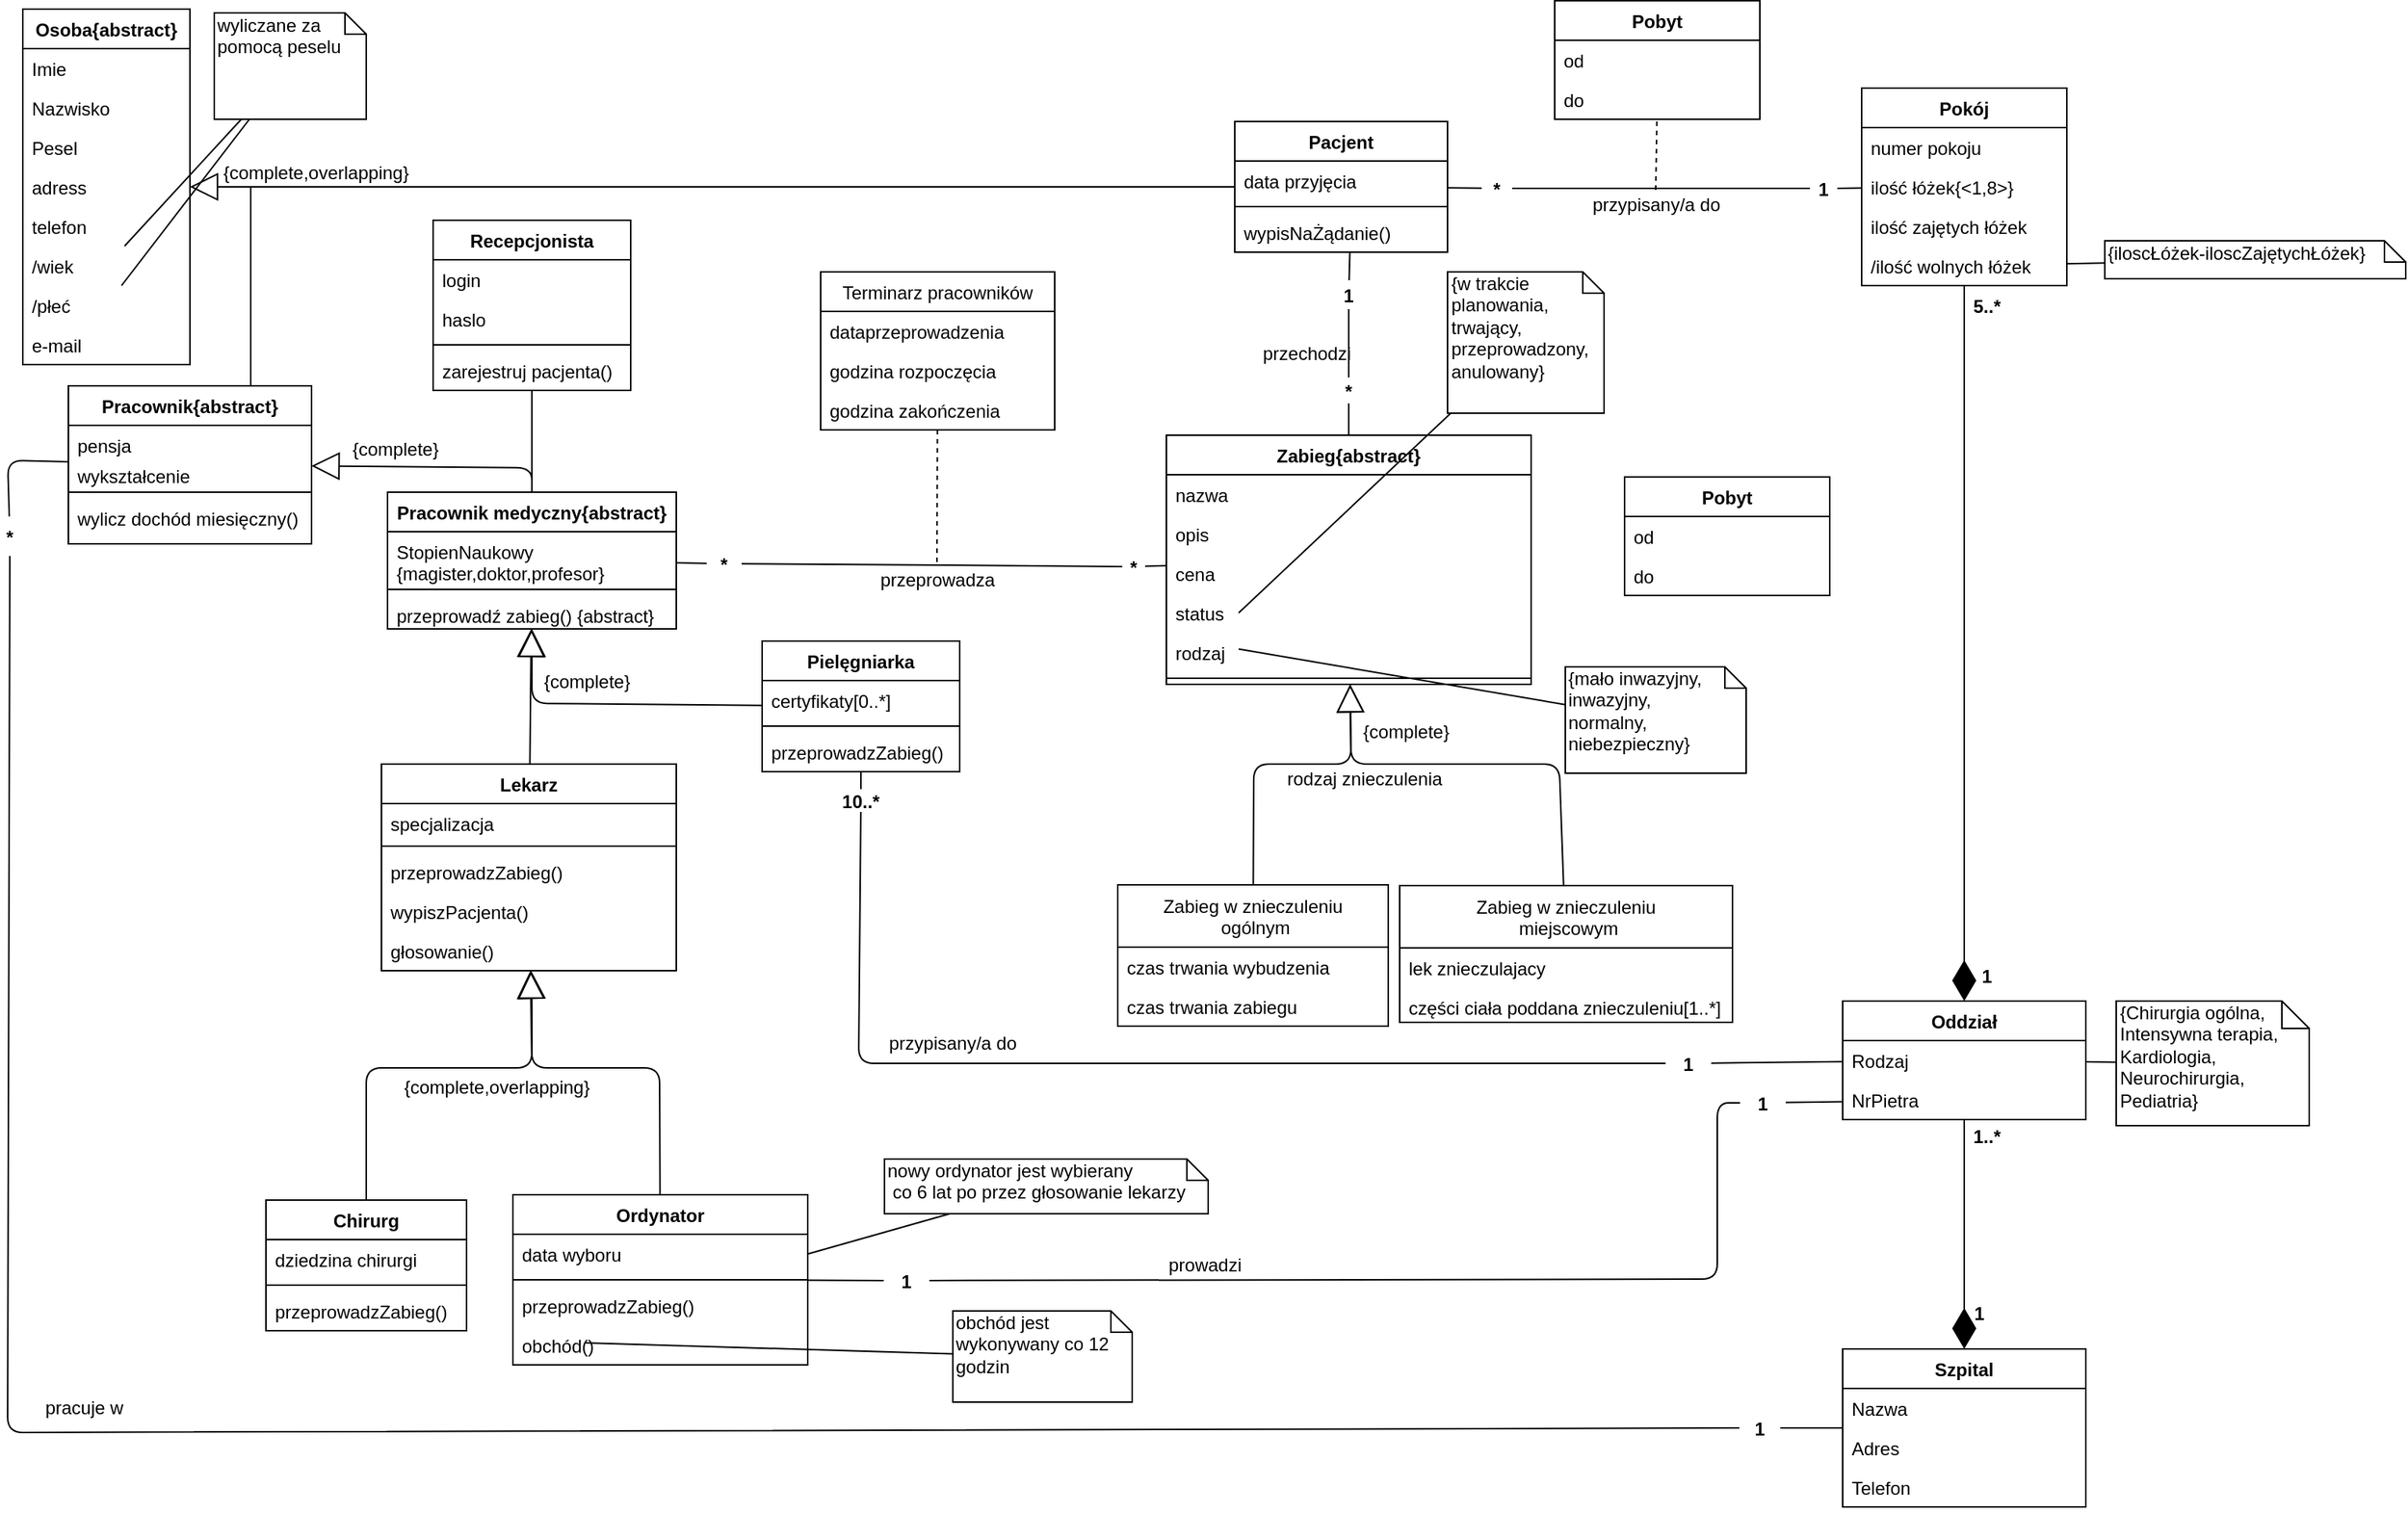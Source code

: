<mxfile version="12.9.10" type="github" pages="3">
  <diagram id="T34uIwSaDnBM8WevRqWh" name="class">
    <mxGraphModel dx="2009" dy="592" grid="1" gridSize="10" guides="1" tooltips="1" connect="1" arrows="1" fold="1" page="1" pageScale="1" pageWidth="827" pageHeight="1169" background="none" math="0" shadow="0">
      <root>
        <mxCell id="0" />
        <mxCell id="1" parent="0" />
        <mxCell id="YwFuL6sDTb0NZOChiDxO-1" value="Pobyt" style="swimlane;fontStyle=1;align=center;verticalAlign=top;childLayout=stackLayout;horizontal=1;startSize=26;horizontalStack=0;resizeParent=1;resizeParentMax=0;resizeLast=0;collapsible=1;marginBottom=0;" parent="1" vertex="1">
          <mxGeometry x="233" y="97.5" width="135" height="78" as="geometry" />
        </mxCell>
        <mxCell id="YwFuL6sDTb0NZOChiDxO-2" value="od" style="text;strokeColor=none;fillColor=none;align=left;verticalAlign=top;spacingLeft=4;spacingRight=4;overflow=hidden;rotatable=0;points=[[0,0.5],[1,0.5]];portConstraint=eastwest;" parent="YwFuL6sDTb0NZOChiDxO-1" vertex="1">
          <mxGeometry y="26" width="135" height="26" as="geometry" />
        </mxCell>
        <mxCell id="YwFuL6sDTb0NZOChiDxO-3" value="do" style="text;strokeColor=none;fillColor=none;align=left;verticalAlign=top;spacingLeft=4;spacingRight=4;overflow=hidden;rotatable=0;points=[[0,0.5],[1,0.5]];portConstraint=eastwest;" parent="YwFuL6sDTb0NZOChiDxO-1" vertex="1">
          <mxGeometry y="52" width="135" height="26" as="geometry" />
        </mxCell>
        <mxCell id="YwFuL6sDTb0NZOChiDxO-6" value="Pobyt" style="swimlane;fontStyle=1;align=center;verticalAlign=top;childLayout=stackLayout;horizontal=1;startSize=26;horizontalStack=0;resizeParent=1;resizeParentMax=0;resizeLast=0;collapsible=1;marginBottom=0;" parent="1" vertex="1">
          <mxGeometry x="279" y="411" width="135" height="78" as="geometry" />
        </mxCell>
        <mxCell id="YwFuL6sDTb0NZOChiDxO-7" value="od" style="text;strokeColor=none;fillColor=none;align=left;verticalAlign=top;spacingLeft=4;spacingRight=4;overflow=hidden;rotatable=0;points=[[0,0.5],[1,0.5]];portConstraint=eastwest;" parent="YwFuL6sDTb0NZOChiDxO-6" vertex="1">
          <mxGeometry y="26" width="135" height="26" as="geometry" />
        </mxCell>
        <mxCell id="YwFuL6sDTb0NZOChiDxO-8" value="do" style="text;strokeColor=none;fillColor=none;align=left;verticalAlign=top;spacingLeft=4;spacingRight=4;overflow=hidden;rotatable=0;points=[[0,0.5],[1,0.5]];portConstraint=eastwest;" parent="YwFuL6sDTb0NZOChiDxO-6" vertex="1">
          <mxGeometry y="52" width="135" height="26" as="geometry" />
        </mxCell>
        <mxCell id="V0LmtOdD6tVDb5vqFVER-1" value="Szpital" style="swimlane;fontStyle=1;align=center;verticalAlign=top;childLayout=stackLayout;horizontal=1;startSize=26;horizontalStack=0;resizeParent=1;resizeParentMax=0;resizeLast=0;collapsible=1;marginBottom=0;" parent="1" vertex="1">
          <mxGeometry x="422.5" y="985" width="160" height="104" as="geometry" />
        </mxCell>
        <mxCell id="V0LmtOdD6tVDb5vqFVER-2" value="Nazwa" style="text;strokeColor=none;fillColor=none;align=left;verticalAlign=top;spacingLeft=4;spacingRight=4;overflow=hidden;rotatable=0;points=[[0,0.5],[1,0.5]];portConstraint=eastwest;" parent="V0LmtOdD6tVDb5vqFVER-1" vertex="1">
          <mxGeometry y="26" width="160" height="26" as="geometry" />
        </mxCell>
        <mxCell id="V0LmtOdD6tVDb5vqFVER-236" value="Adres" style="text;strokeColor=none;fillColor=none;align=left;verticalAlign=top;spacingLeft=4;spacingRight=4;overflow=hidden;rotatable=0;points=[[0,0.5],[1,0.5]];portConstraint=eastwest;" parent="V0LmtOdD6tVDb5vqFVER-1" vertex="1">
          <mxGeometry y="52" width="160" height="26" as="geometry" />
        </mxCell>
        <mxCell id="V0LmtOdD6tVDb5vqFVER-237" value="Telefon" style="text;strokeColor=none;fillColor=none;align=left;verticalAlign=top;spacingLeft=4;spacingRight=4;overflow=hidden;rotatable=0;points=[[0,0.5],[1,0.5]];portConstraint=eastwest;" parent="V0LmtOdD6tVDb5vqFVER-1" vertex="1">
          <mxGeometry y="78" width="160" height="26" as="geometry" />
        </mxCell>
        <mxCell id="V0LmtOdD6tVDb5vqFVER-20" value="Pokój" style="swimlane;fontStyle=1;align=center;verticalAlign=top;childLayout=stackLayout;horizontal=1;startSize=26;horizontalStack=0;resizeParent=1;resizeParentMax=0;resizeLast=0;collapsible=1;marginBottom=0;" parent="1" vertex="1">
          <mxGeometry x="435" y="155" width="135" height="130" as="geometry" />
        </mxCell>
        <mxCell id="V0LmtOdD6tVDb5vqFVER-21" value="numer pokoju" style="text;strokeColor=none;fillColor=none;align=left;verticalAlign=top;spacingLeft=4;spacingRight=4;overflow=hidden;rotatable=0;points=[[0,0.5],[1,0.5]];portConstraint=eastwest;" parent="V0LmtOdD6tVDb5vqFVER-20" vertex="1">
          <mxGeometry y="26" width="135" height="26" as="geometry" />
        </mxCell>
        <mxCell id="V0LmtOdD6tVDb5vqFVER-40" value="ilość łóżek{&lt;1,8&gt;}" style="text;strokeColor=none;fillColor=none;align=left;verticalAlign=top;spacingLeft=4;spacingRight=4;overflow=hidden;rotatable=0;points=[[0,0.5],[1,0.5]];portConstraint=eastwest;" parent="V0LmtOdD6tVDb5vqFVER-20" vertex="1">
          <mxGeometry y="52" width="135" height="26" as="geometry" />
        </mxCell>
        <mxCell id="V0LmtOdD6tVDb5vqFVER-41" value="ilość zajętych łóżek" style="text;strokeColor=none;fillColor=none;align=left;verticalAlign=top;spacingLeft=4;spacingRight=4;overflow=hidden;rotatable=0;points=[[0,0.5],[1,0.5]];portConstraint=eastwest;" parent="V0LmtOdD6tVDb5vqFVER-20" vertex="1">
          <mxGeometry y="78" width="135" height="26" as="geometry" />
        </mxCell>
        <mxCell id="V0LmtOdD6tVDb5vqFVER-192" value="/ilość wolnych łóżek" style="text;strokeColor=none;fillColor=none;align=left;verticalAlign=top;spacingLeft=4;spacingRight=4;overflow=hidden;rotatable=0;points=[[0,0.5],[1,0.5]];portConstraint=eastwest;" parent="V0LmtOdD6tVDb5vqFVER-20" vertex="1">
          <mxGeometry y="104" width="135" height="26" as="geometry" />
        </mxCell>
        <mxCell id="V0LmtOdD6tVDb5vqFVER-97" value="Pracownik medyczny{abstract}" style="swimlane;fontStyle=1;align=center;verticalAlign=top;childLayout=stackLayout;horizontal=1;startSize=26;horizontalStack=0;resizeParent=1;resizeParentMax=0;resizeLast=0;collapsible=1;marginBottom=0;" parent="1" vertex="1">
          <mxGeometry x="-535" y="421" width="190" height="90" as="geometry" />
        </mxCell>
        <mxCell id="V0LmtOdD6tVDb5vqFVER-98" value="StopienNaukowy&#xa;{magister,doktor,profesor}" style="text;strokeColor=none;fillColor=none;align=left;verticalAlign=top;spacingLeft=4;spacingRight=4;overflow=hidden;rotatable=0;points=[[0,0.5],[1,0.5]];portConstraint=eastwest;" parent="V0LmtOdD6tVDb5vqFVER-97" vertex="1">
          <mxGeometry y="26" width="190" height="34" as="geometry" />
        </mxCell>
        <mxCell id="V0LmtOdD6tVDb5vqFVER-99" value="" style="line;strokeWidth=1;fillColor=none;align=left;verticalAlign=middle;spacingTop=-1;spacingLeft=3;spacingRight=3;rotatable=0;labelPosition=right;points=[];portConstraint=eastwest;" parent="V0LmtOdD6tVDb5vqFVER-97" vertex="1">
          <mxGeometry y="60" width="190" height="8" as="geometry" />
        </mxCell>
        <mxCell id="V0LmtOdD6tVDb5vqFVER-100" value="przeprowadź zabieg() {abstract}" style="text;strokeColor=none;fillColor=none;align=left;verticalAlign=top;spacingLeft=4;spacingRight=4;overflow=hidden;rotatable=0;points=[[0,0.5],[1,0.5]];portConstraint=eastwest;" parent="V0LmtOdD6tVDb5vqFVER-97" vertex="1">
          <mxGeometry y="68" width="190" height="22" as="geometry" />
        </mxCell>
        <mxCell id="V0LmtOdD6tVDb5vqFVER-140" value="Ordynator" style="swimlane;fontStyle=1;align=center;verticalAlign=top;childLayout=stackLayout;horizontal=1;startSize=26;horizontalStack=0;resizeParent=1;resizeParentMax=0;resizeLast=0;collapsible=1;marginBottom=0;" parent="1" vertex="1">
          <mxGeometry x="-452.5" y="883.5" width="194" height="112" as="geometry" />
        </mxCell>
        <mxCell id="V0LmtOdD6tVDb5vqFVER-141" value="data wyboru" style="text;strokeColor=none;fillColor=none;align=left;verticalAlign=top;spacingLeft=4;spacingRight=4;overflow=hidden;rotatable=0;points=[[0,0.5],[1,0.5]];portConstraint=eastwest;" parent="V0LmtOdD6tVDb5vqFVER-140" vertex="1">
          <mxGeometry y="26" width="194" height="26" as="geometry" />
        </mxCell>
        <mxCell id="V0LmtOdD6tVDb5vqFVER-142" value="" style="line;strokeWidth=1;fillColor=none;align=left;verticalAlign=middle;spacingTop=-1;spacingLeft=3;spacingRight=3;rotatable=0;labelPosition=right;points=[];portConstraint=eastwest;" parent="V0LmtOdD6tVDb5vqFVER-140" vertex="1">
          <mxGeometry y="52" width="194" height="8" as="geometry" />
        </mxCell>
        <mxCell id="V0LmtOdD6tVDb5vqFVER-143" value="przeprowadzZabieg()" style="text;strokeColor=none;fillColor=none;align=left;verticalAlign=top;spacingLeft=4;spacingRight=4;overflow=hidden;rotatable=0;points=[[0,0.5],[1,0.5]];portConstraint=eastwest;" parent="V0LmtOdD6tVDb5vqFVER-140" vertex="1">
          <mxGeometry y="60" width="194" height="26" as="geometry" />
        </mxCell>
        <mxCell id="V0LmtOdD6tVDb5vqFVER-177" value="obchód()" style="text;strokeColor=none;fillColor=none;align=left;verticalAlign=top;spacingLeft=4;spacingRight=4;overflow=hidden;rotatable=0;points=[[0,0.5],[1,0.5]];portConstraint=eastwest;" parent="V0LmtOdD6tVDb5vqFVER-140" vertex="1">
          <mxGeometry y="86" width="194" height="26" as="geometry" />
        </mxCell>
        <mxCell id="V0LmtOdD6tVDb5vqFVER-134" value="Chirurg" style="swimlane;fontStyle=1;align=center;verticalAlign=top;childLayout=stackLayout;horizontal=1;startSize=26;horizontalStack=0;resizeParent=1;resizeParentMax=0;resizeLast=0;collapsible=1;marginBottom=0;" parent="1" vertex="1">
          <mxGeometry x="-615" y="887" width="132" height="86" as="geometry" />
        </mxCell>
        <mxCell id="V0LmtOdD6tVDb5vqFVER-135" value="dziedzina chirurgi" style="text;strokeColor=none;fillColor=none;align=left;verticalAlign=top;spacingLeft=4;spacingRight=4;overflow=hidden;rotatable=0;points=[[0,0.5],[1,0.5]];portConstraint=eastwest;" parent="V0LmtOdD6tVDb5vqFVER-134" vertex="1">
          <mxGeometry y="26" width="132" height="26" as="geometry" />
        </mxCell>
        <mxCell id="V0LmtOdD6tVDb5vqFVER-136" value="" style="line;strokeWidth=1;fillColor=none;align=left;verticalAlign=middle;spacingTop=-1;spacingLeft=3;spacingRight=3;rotatable=0;labelPosition=right;points=[];portConstraint=eastwest;" parent="V0LmtOdD6tVDb5vqFVER-134" vertex="1">
          <mxGeometry y="52" width="132" height="8" as="geometry" />
        </mxCell>
        <mxCell id="V0LmtOdD6tVDb5vqFVER-137" value="przeprowadzZabieg()" style="text;strokeColor=none;fillColor=none;align=left;verticalAlign=top;spacingLeft=4;spacingRight=4;overflow=hidden;rotatable=0;points=[[0,0.5],[1,0.5]];portConstraint=eastwest;" parent="V0LmtOdD6tVDb5vqFVER-134" vertex="1">
          <mxGeometry y="60" width="132" height="26" as="geometry" />
        </mxCell>
        <mxCell id="V0LmtOdD6tVDb5vqFVER-78" value="Pielęgniarka" style="swimlane;fontStyle=1;align=center;verticalAlign=top;childLayout=stackLayout;horizontal=1;startSize=26;horizontalStack=0;resizeParent=1;resizeParentMax=0;resizeLast=0;collapsible=1;marginBottom=0;" parent="1" vertex="1">
          <mxGeometry x="-288.5" y="519" width="130" height="86" as="geometry" />
        </mxCell>
        <mxCell id="V0LmtOdD6tVDb5vqFVER-84" value="certyfikaty[0..*]" style="text;strokeColor=none;fillColor=none;align=left;verticalAlign=top;spacingLeft=4;spacingRight=4;overflow=hidden;rotatable=0;points=[[0,0.5],[1,0.5]];portConstraint=eastwest;" parent="V0LmtOdD6tVDb5vqFVER-78" vertex="1">
          <mxGeometry y="26" width="130" height="26" as="geometry" />
        </mxCell>
        <mxCell id="V0LmtOdD6tVDb5vqFVER-80" value="" style="line;strokeWidth=1;fillColor=none;align=left;verticalAlign=middle;spacingTop=-1;spacingLeft=3;spacingRight=3;rotatable=0;labelPosition=right;points=[];portConstraint=eastwest;" parent="V0LmtOdD6tVDb5vqFVER-78" vertex="1">
          <mxGeometry y="52" width="130" height="8" as="geometry" />
        </mxCell>
        <mxCell id="V0LmtOdD6tVDb5vqFVER-81" value="przeprowadzZabieg()" style="text;strokeColor=none;fillColor=none;align=left;verticalAlign=top;spacingLeft=4;spacingRight=4;overflow=hidden;rotatable=0;points=[[0,0.5],[1,0.5]];portConstraint=eastwest;" parent="V0LmtOdD6tVDb5vqFVER-78" vertex="1">
          <mxGeometry y="60" width="130" height="26" as="geometry" />
        </mxCell>
        <mxCell id="V0LmtOdD6tVDb5vqFVER-5" value="Pacjent" style="swimlane;fontStyle=1;align=center;verticalAlign=top;childLayout=stackLayout;horizontal=1;startSize=26;horizontalStack=0;resizeParent=1;resizeParentMax=0;resizeLast=0;collapsible=1;marginBottom=0;" parent="1" vertex="1">
          <mxGeometry x="22.5" y="177" width="140" height="86" as="geometry" />
        </mxCell>
        <mxCell id="V0LmtOdD6tVDb5vqFVER-57" value="data przyjęcia" style="text;strokeColor=none;fillColor=none;align=left;verticalAlign=top;spacingLeft=4;spacingRight=4;overflow=hidden;rotatable=0;points=[[0,0.5],[1,0.5]];portConstraint=eastwest;" parent="V0LmtOdD6tVDb5vqFVER-5" vertex="1">
          <mxGeometry y="26" width="140" height="26" as="geometry" />
        </mxCell>
        <mxCell id="V0LmtOdD6tVDb5vqFVER-7" value="" style="line;strokeWidth=1;fillColor=none;align=left;verticalAlign=middle;spacingTop=-1;spacingLeft=3;spacingRight=3;rotatable=0;labelPosition=right;points=[];portConstraint=eastwest;" parent="V0LmtOdD6tVDb5vqFVER-5" vertex="1">
          <mxGeometry y="52" width="140" height="8" as="geometry" />
        </mxCell>
        <mxCell id="V0LmtOdD6tVDb5vqFVER-8" value="wypisNaŻądanie()" style="text;strokeColor=none;fillColor=none;align=left;verticalAlign=top;spacingLeft=4;spacingRight=4;overflow=hidden;rotatable=0;points=[[0,0.5],[1,0.5]];portConstraint=eastwest;" parent="V0LmtOdD6tVDb5vqFVER-5" vertex="1">
          <mxGeometry y="60" width="140" height="26" as="geometry" />
        </mxCell>
        <mxCell id="V0LmtOdD6tVDb5vqFVER-42" value="Osoba{abstract}" style="swimlane;fontStyle=1;align=center;verticalAlign=top;childLayout=stackLayout;horizontal=1;startSize=26;horizontalStack=0;resizeParent=1;resizeParentMax=0;resizeLast=0;collapsible=1;marginBottom=0;" parent="1" vertex="1">
          <mxGeometry x="-775" y="103" width="110" height="234" as="geometry">
            <mxRectangle x="-472.5" y="145" width="120" height="26" as="alternateBounds" />
          </mxGeometry>
        </mxCell>
        <mxCell id="V0LmtOdD6tVDb5vqFVER-43" value="Imie" style="text;strokeColor=none;fillColor=none;align=left;verticalAlign=top;spacingLeft=4;spacingRight=4;overflow=hidden;rotatable=0;points=[[0,0.5],[1,0.5]];portConstraint=eastwest;" parent="V0LmtOdD6tVDb5vqFVER-42" vertex="1">
          <mxGeometry y="26" width="110" height="26" as="geometry" />
        </mxCell>
        <mxCell id="V0LmtOdD6tVDb5vqFVER-46" value="Nazwisko" style="text;strokeColor=none;fillColor=none;align=left;verticalAlign=top;spacingLeft=4;spacingRight=4;overflow=hidden;rotatable=0;points=[[0,0.5],[1,0.5]];portConstraint=eastwest;" parent="V0LmtOdD6tVDb5vqFVER-42" vertex="1">
          <mxGeometry y="52" width="110" height="26" as="geometry" />
        </mxCell>
        <mxCell id="V0LmtOdD6tVDb5vqFVER-47" value="Pesel" style="text;strokeColor=none;fillColor=none;align=left;verticalAlign=top;spacingLeft=4;spacingRight=4;overflow=hidden;rotatable=0;points=[[0,0.5],[1,0.5]];portConstraint=eastwest;" parent="V0LmtOdD6tVDb5vqFVER-42" vertex="1">
          <mxGeometry y="78" width="110" height="26" as="geometry" />
        </mxCell>
        <mxCell id="V0LmtOdD6tVDb5vqFVER-48" value="adress" style="text;strokeColor=none;fillColor=none;align=left;verticalAlign=top;spacingLeft=4;spacingRight=4;overflow=hidden;rotatable=0;points=[[0,0.5],[1,0.5]];portConstraint=eastwest;" parent="V0LmtOdD6tVDb5vqFVER-42" vertex="1">
          <mxGeometry y="104" width="110" height="26" as="geometry" />
        </mxCell>
        <mxCell id="V0LmtOdD6tVDb5vqFVER-49" value="telefon" style="text;strokeColor=none;fillColor=none;align=left;verticalAlign=top;spacingLeft=4;spacingRight=4;overflow=hidden;rotatable=0;points=[[0,0.5],[1,0.5]];portConstraint=eastwest;" parent="V0LmtOdD6tVDb5vqFVER-42" vertex="1">
          <mxGeometry y="130" width="110" height="26" as="geometry" />
        </mxCell>
        <mxCell id="8IMbzi-j8LDuRa3O1iAD-1" value="/wiek" style="text;strokeColor=none;fillColor=none;align=left;verticalAlign=top;spacingLeft=4;spacingRight=4;overflow=hidden;rotatable=0;points=[[0,0.5],[1,0.5]];portConstraint=eastwest;" parent="V0LmtOdD6tVDb5vqFVER-42" vertex="1">
          <mxGeometry y="156" width="110" height="26" as="geometry" />
        </mxCell>
        <mxCell id="V0LmtOdD6tVDb5vqFVER-251" value="/płeć" style="text;strokeColor=none;fillColor=none;align=left;verticalAlign=top;spacingLeft=4;spacingRight=4;overflow=hidden;rotatable=0;points=[[0,0.5],[1,0.5]];portConstraint=eastwest;" parent="V0LmtOdD6tVDb5vqFVER-42" vertex="1">
          <mxGeometry y="182" width="110" height="26" as="geometry" />
        </mxCell>
        <mxCell id="V0LmtOdD6tVDb5vqFVER-50" value="e-mail" style="text;strokeColor=none;fillColor=none;align=left;verticalAlign=top;spacingLeft=4;spacingRight=4;overflow=hidden;rotatable=0;points=[[0,0.5],[1,0.5]];portConstraint=eastwest;" parent="V0LmtOdD6tVDb5vqFVER-42" vertex="1">
          <mxGeometry y="208" width="110" height="26" as="geometry" />
        </mxCell>
        <mxCell id="V0LmtOdD6tVDb5vqFVER-127" value="" style="endArrow=none;html=1;exitX=1;exitY=0.5;exitDx=0;exitDy=0;" parent="1" source="V0LmtOdD6tVDb5vqFVER-214" target="V0LmtOdD6tVDb5vqFVER-20" edge="1">
          <mxGeometry width="50" height="50" relative="1" as="geometry">
            <mxPoint x="283.5" y="283.601" as="sourcePoint" />
            <mxPoint x="113.5" y="612.5" as="targetPoint" />
          </mxGeometry>
        </mxCell>
        <mxCell id="V0LmtOdD6tVDb5vqFVER-145" value="Zabieg{abstract}" style="swimlane;fontStyle=1;align=center;verticalAlign=top;childLayout=stackLayout;horizontal=1;startSize=26;horizontalStack=0;resizeParent=1;resizeParentMax=0;resizeLast=0;collapsible=1;marginBottom=0;" parent="1" vertex="1">
          <mxGeometry x="-22.5" y="383.5" width="240" height="164" as="geometry" />
        </mxCell>
        <mxCell id="V0LmtOdD6tVDb5vqFVER-149" value="nazwa" style="text;strokeColor=none;fillColor=none;align=left;verticalAlign=top;spacingLeft=4;spacingRight=4;overflow=hidden;rotatable=0;points=[[0,0.5],[1,0.5]];portConstraint=eastwest;" parent="V0LmtOdD6tVDb5vqFVER-145" vertex="1">
          <mxGeometry y="26" width="240" height="26" as="geometry" />
        </mxCell>
        <mxCell id="bHVNC20wXIVItzgnzhsU-76" value="opis" style="text;strokeColor=none;fillColor=none;align=left;verticalAlign=top;spacingLeft=4;spacingRight=4;overflow=hidden;rotatable=0;points=[[0,0.5],[1,0.5]];portConstraint=eastwest;" parent="V0LmtOdD6tVDb5vqFVER-145" vertex="1">
          <mxGeometry y="52" width="240" height="26" as="geometry" />
        </mxCell>
        <mxCell id="bHVNC20wXIVItzgnzhsU-75" value="cena" style="text;strokeColor=none;fillColor=none;align=left;verticalAlign=top;spacingLeft=4;spacingRight=4;overflow=hidden;rotatable=0;points=[[0,0.5],[1,0.5]];portConstraint=eastwest;" parent="V0LmtOdD6tVDb5vqFVER-145" vertex="1">
          <mxGeometry y="78" width="240" height="26" as="geometry" />
        </mxCell>
        <mxCell id="bHVNC20wXIVItzgnzhsU-55" value="status" style="text;strokeColor=none;fillColor=none;align=left;verticalAlign=top;spacingLeft=4;spacingRight=4;overflow=hidden;rotatable=0;points=[[0,0.5],[1,0.5]];portConstraint=eastwest;" parent="V0LmtOdD6tVDb5vqFVER-145" vertex="1">
          <mxGeometry y="104" width="240" height="26" as="geometry" />
        </mxCell>
        <mxCell id="bHVNC20wXIVItzgnzhsU-81" value="rodzaj" style="text;strokeColor=none;fillColor=none;align=left;verticalAlign=top;spacingLeft=4;spacingRight=4;overflow=hidden;rotatable=0;points=[[0,0.5],[1,0.5]];portConstraint=eastwest;" parent="V0LmtOdD6tVDb5vqFVER-145" vertex="1">
          <mxGeometry y="130" width="240" height="26" as="geometry" />
        </mxCell>
        <mxCell id="V0LmtOdD6tVDb5vqFVER-147" value="" style="line;strokeWidth=1;fillColor=none;align=left;verticalAlign=middle;spacingTop=-1;spacingLeft=3;spacingRight=3;rotatable=0;labelPosition=right;points=[];portConstraint=eastwest;" parent="V0LmtOdD6tVDb5vqFVER-145" vertex="1">
          <mxGeometry y="156" width="240" height="8" as="geometry" />
        </mxCell>
        <mxCell id="V0LmtOdD6tVDb5vqFVER-162" value="" style="endArrow=none;html=1;" parent="1" source="V0LmtOdD6tVDb5vqFVER-226" target="V0LmtOdD6tVDb5vqFVER-145" edge="1">
          <mxGeometry width="50" height="50" relative="1" as="geometry">
            <mxPoint x="-61.5" y="620" as="sourcePoint" />
            <mxPoint x="-11.5" y="570" as="targetPoint" />
          </mxGeometry>
        </mxCell>
        <mxCell id="V0LmtOdD6tVDb5vqFVER-163" value="" style="endArrow=none;html=1;entryX=0.541;entryY=1.005;entryDx=0;entryDy=0;entryPerimeter=0;" parent="1" source="V0LmtOdD6tVDb5vqFVER-200" target="V0LmtOdD6tVDb5vqFVER-8" edge="1">
          <mxGeometry width="50" height="50" relative="1" as="geometry">
            <mxPoint x="118.5" y="540" as="sourcePoint" />
            <mxPoint x="11.5" y="337.5" as="targetPoint" />
          </mxGeometry>
        </mxCell>
        <mxCell id="V0LmtOdD6tVDb5vqFVER-164" value="{Chirurgia ogólna,&lt;br&gt;Intensywna terapia,&lt;br&gt;Kardiologia,&lt;br&gt;Neurochirurgia,&lt;br&gt;Pediatria}" style="shape=note;whiteSpace=wrap;html=1;size=18;verticalAlign=top;align=left;spacingTop=-6;" parent="1" vertex="1">
          <mxGeometry x="602.5" y="756" width="127" height="82" as="geometry" />
        </mxCell>
        <mxCell id="V0LmtOdD6tVDb5vqFVER-167" value="" style="endArrow=none;html=1;" parent="1" source="V0LmtOdD6tVDb5vqFVER-139" target="V0LmtOdD6tVDb5vqFVER-164" edge="1">
          <mxGeometry width="50" height="50" relative="1" as="geometry">
            <mxPoint x="582.5" y="794.702" as="sourcePoint" />
            <mxPoint x="892.5" y="284.5" as="targetPoint" />
          </mxGeometry>
        </mxCell>
        <mxCell id="V0LmtOdD6tVDb5vqFVER-170" value="" style="endArrow=none;html=1;" parent="1" source="V0LmtOdD6tVDb5vqFVER-221" target="V0LmtOdD6tVDb5vqFVER-16" edge="1">
          <mxGeometry width="50" height="50" relative="1" as="geometry">
            <mxPoint x="78.5" y="630" as="sourcePoint" />
            <mxPoint x="128.5" y="580" as="targetPoint" />
          </mxGeometry>
        </mxCell>
        <mxCell id="V0LmtOdD6tVDb5vqFVER-179" value="" style="endArrow=block;endSize=16;endFill=0;html=1;" parent="1" source="V0LmtOdD6tVDb5vqFVER-5" target="V0LmtOdD6tVDb5vqFVER-42" edge="1">
          <mxGeometry x="-0.375" y="80" width="160" relative="1" as="geometry">
            <mxPoint x="-510" y="98" as="sourcePoint" />
            <mxPoint x="-350" y="98" as="targetPoint" />
            <mxPoint as="offset" />
            <Array as="points">
              <mxPoint x="-130" y="220" />
            </Array>
          </mxGeometry>
        </mxCell>
        <mxCell id="V0LmtOdD6tVDb5vqFVER-183" value="" style="endArrow=block;endSize=16;endFill=0;html=1;" parent="1" source="V0LmtOdD6tVDb5vqFVER-110" target="V0LmtOdD6tVDb5vqFVER-97" edge="1">
          <mxGeometry x="-0.375" y="80" width="160" relative="1" as="geometry">
            <mxPoint x="-423.0" y="575" as="sourcePoint" />
            <mxPoint x="-583" y="575" as="targetPoint" />
            <mxPoint as="offset" />
          </mxGeometry>
        </mxCell>
        <mxCell id="V0LmtOdD6tVDb5vqFVER-184" value="" style="endArrow=block;endSize=16;endFill=0;html=1;" parent="1" source="V0LmtOdD6tVDb5vqFVER-78" target="V0LmtOdD6tVDb5vqFVER-97" edge="1">
          <mxGeometry x="-0.375" y="80" width="160" relative="1" as="geometry">
            <mxPoint x="-450.0" y="378" as="sourcePoint" />
            <mxPoint x="-610" y="378" as="targetPoint" />
            <mxPoint as="offset" />
            <Array as="points">
              <mxPoint x="-440" y="560" />
            </Array>
          </mxGeometry>
        </mxCell>
        <mxCell id="V0LmtOdD6tVDb5vqFVER-185" value="" style="endArrow=block;endSize=16;endFill=0;html=1;" parent="1" source="V0LmtOdD6tVDb5vqFVER-140" target="V0LmtOdD6tVDb5vqFVER-110" edge="1">
          <mxGeometry x="-0.375" y="80" width="160" relative="1" as="geometry">
            <mxPoint x="-290" y="675.929" as="sourcePoint" />
            <mxPoint x="-130" y="675.929" as="targetPoint" />
            <mxPoint as="offset" />
            <Array as="points">
              <mxPoint x="-356" y="800" />
              <mxPoint x="-440" y="800" />
            </Array>
          </mxGeometry>
        </mxCell>
        <mxCell id="V0LmtOdD6tVDb5vqFVER-186" value="" style="endArrow=block;endSize=16;endFill=0;html=1;" parent="1" source="V0LmtOdD6tVDb5vqFVER-134" target="V0LmtOdD6tVDb5vqFVER-110" edge="1">
          <mxGeometry x="-0.375" y="80" width="160" relative="1" as="geometry">
            <mxPoint x="-730" y="631" as="sourcePoint" />
            <mxPoint x="-460" y="728" as="targetPoint" />
            <mxPoint as="offset" />
            <Array as="points">
              <mxPoint x="-549" y="800" />
              <mxPoint x="-440" y="800" />
              <mxPoint x="-440" y="758" />
            </Array>
          </mxGeometry>
        </mxCell>
        <mxCell id="V0LmtOdD6tVDb5vqFVER-201" value="*" style="text;align=center;fontStyle=1;verticalAlign=middle;spacingLeft=3;spacingRight=3;strokeColor=none;rotatable=0;points=[[0,0.5],[1,0.5]];portConstraint=eastwest;" parent="1" vertex="1">
          <mxGeometry x="90" y="345.5" width="15" height="17" as="geometry" />
        </mxCell>
        <mxCell id="V0LmtOdD6tVDb5vqFVER-206" value="" style="endArrow=none;html=1;" parent="1" source="V0LmtOdD6tVDb5vqFVER-145" target="V0LmtOdD6tVDb5vqFVER-201" edge="1">
          <mxGeometry width="50" height="50" relative="1" as="geometry">
            <mxPoint x="0.477" y="437.5" as="sourcePoint" />
            <mxPoint x="-33.477" y="332" as="targetPoint" />
          </mxGeometry>
        </mxCell>
        <mxCell id="V0LmtOdD6tVDb5vqFVER-200" value="1" style="text;align=center;fontStyle=1;verticalAlign=middle;spacingLeft=3;spacingRight=3;strokeColor=none;rotatable=0;points=[[0,0.5],[1,0.5]];portConstraint=eastwest;" parent="1" vertex="1">
          <mxGeometry x="92.5" y="281.5" width="10" height="19" as="geometry" />
        </mxCell>
        <mxCell id="V0LmtOdD6tVDb5vqFVER-207" value="" style="endArrow=none;html=1;" parent="1" source="V0LmtOdD6tVDb5vqFVER-201" target="V0LmtOdD6tVDb5vqFVER-200" edge="1">
          <mxGeometry width="50" height="50" relative="1" as="geometry">
            <mxPoint x="-15.214" y="403" as="sourcePoint" />
            <mxPoint x="-35.5" y="332" as="targetPoint" />
          </mxGeometry>
        </mxCell>
        <mxCell id="V0LmtOdD6tVDb5vqFVER-199" value="*" style="text;align=center;fontStyle=1;verticalAlign=middle;spacingLeft=3;spacingRight=3;strokeColor=none;rotatable=0;points=[[0,0.5],[1,0.5]];portConstraint=eastwest;" parent="1" vertex="1">
          <mxGeometry x="185" y="208" width="20" height="26" as="geometry" />
        </mxCell>
        <mxCell id="V0LmtOdD6tVDb5vqFVER-208" value="" style="endArrow=none;html=1;" parent="1" source="V0LmtOdD6tVDb5vqFVER-5" target="V0LmtOdD6tVDb5vqFVER-199" edge="1">
          <mxGeometry width="50" height="50" relative="1" as="geometry">
            <mxPoint x="28.5" y="278.667" as="sourcePoint" />
            <mxPoint x="138.5" y="282.333" as="targetPoint" />
          </mxGeometry>
        </mxCell>
        <mxCell id="V0LmtOdD6tVDb5vqFVER-209" value="5..*" style="text;align=center;fontStyle=1;verticalAlign=middle;spacingLeft=3;spacingRight=3;strokeColor=none;rotatable=0;points=[[0,0.5],[1,0.5]];portConstraint=eastwest;" parent="1" vertex="1">
          <mxGeometry x="502.5" y="285" width="30" height="26" as="geometry" />
        </mxCell>
        <mxCell id="V0LmtOdD6tVDb5vqFVER-214" value="1" style="text;align=center;fontStyle=1;verticalAlign=middle;spacingLeft=3;spacingRight=3;strokeColor=none;rotatable=0;points=[[0,0.5],[1,0.5]];portConstraint=eastwest;" parent="1" vertex="1">
          <mxGeometry x="401" y="208" width="18" height="26" as="geometry" />
        </mxCell>
        <mxCell id="V0LmtOdD6tVDb5vqFVER-215" value="" style="endArrow=none;html=1;" parent="1" source="V0LmtOdD6tVDb5vqFVER-199" target="V0LmtOdD6tVDb5vqFVER-214" edge="1">
          <mxGeometry width="50" height="50" relative="1" as="geometry">
            <mxPoint x="63.5" y="281.353" as="sourcePoint" />
            <mxPoint x="138.5" y="283.118" as="targetPoint" />
          </mxGeometry>
        </mxCell>
        <mxCell id="V0LmtOdD6tVDb5vqFVER-213" value="1" style="text;align=center;fontStyle=1;verticalAlign=middle;spacingLeft=3;spacingRight=3;strokeColor=none;rotatable=0;points=[[0,0.5],[1,0.5]];portConstraint=eastwest;" parent="1" vertex="1">
          <mxGeometry x="502.5" y="726" width="30" height="26" as="geometry" />
        </mxCell>
        <mxCell id="V0LmtOdD6tVDb5vqFVER-212" value="1" style="text;align=center;fontStyle=1;verticalAlign=middle;spacingLeft=3;spacingRight=3;strokeColor=none;rotatable=0;points=[[0,0.5],[1,0.5]];portConstraint=eastwest;" parent="1" vertex="1">
          <mxGeometry x="497.5" y="948" width="30" height="26" as="geometry" />
        </mxCell>
        <mxCell id="V0LmtOdD6tVDb5vqFVER-220" value="1..*" style="text;align=center;fontStyle=1;verticalAlign=middle;spacingLeft=3;spacingRight=3;strokeColor=none;rotatable=0;points=[[0,0.5],[1,0.5]];portConstraint=eastwest;" parent="1" vertex="1">
          <mxGeometry x="502.5" y="831.5" width="30" height="26" as="geometry" />
        </mxCell>
        <mxCell id="V0LmtOdD6tVDb5vqFVER-222" value="1" style="text;align=center;fontStyle=1;verticalAlign=middle;spacingLeft=3;spacingRight=3;strokeColor=none;rotatable=0;points=[[0,0.5],[1,0.5]];portConstraint=eastwest;" parent="1" vertex="1">
          <mxGeometry x="-208.5" y="927" width="30" height="26" as="geometry" />
        </mxCell>
        <mxCell id="V0LmtOdD6tVDb5vqFVER-224" value="" style="endArrow=none;html=1;" parent="1" source="V0LmtOdD6tVDb5vqFVER-140" target="V0LmtOdD6tVDb5vqFVER-222" edge="1">
          <mxGeometry width="50" height="50" relative="1" as="geometry">
            <mxPoint x="-120" y="922.87" as="sourcePoint" />
            <mxPoint x="-85" y="920" as="targetPoint" />
          </mxGeometry>
        </mxCell>
        <mxCell id="V0LmtOdD6tVDb5vqFVER-221" value="1" style="text;align=center;fontStyle=1;verticalAlign=middle;spacingLeft=3;spacingRight=3;strokeColor=none;rotatable=0;points=[[0,0.5],[1,0.5]];portConstraint=eastwest;" parent="1" vertex="1">
          <mxGeometry x="355" y="810" width="30" height="26" as="geometry" />
        </mxCell>
        <mxCell id="V0LmtOdD6tVDb5vqFVER-225" value="" style="endArrow=none;html=1;entryX=0;entryY=0.5;entryDx=0;entryDy=0;" parent="1" source="V0LmtOdD6tVDb5vqFVER-222" target="V0LmtOdD6tVDb5vqFVER-221" edge="1">
          <mxGeometry width="50" height="50" relative="1" as="geometry">
            <mxPoint x="215.239" y="835.5" as="sourcePoint" />
            <mxPoint x="340" y="819" as="targetPoint" />
            <Array as="points">
              <mxPoint x="340" y="939" />
              <mxPoint x="340" y="823" />
            </Array>
          </mxGeometry>
        </mxCell>
        <mxCell id="V0LmtOdD6tVDb5vqFVER-227" value="*" style="text;align=center;fontStyle=1;verticalAlign=middle;spacingLeft=3;spacingRight=3;strokeColor=none;rotatable=0;points=[[0,0.5],[1,0.5]];portConstraint=eastwest;" parent="1" vertex="1">
          <mxGeometry x="-325" y="455" width="23" height="26" as="geometry" />
        </mxCell>
        <mxCell id="V0LmtOdD6tVDb5vqFVER-228" value="" style="endArrow=none;html=1;" parent="1" source="V0LmtOdD6tVDb5vqFVER-97" target="V0LmtOdD6tVDb5vqFVER-227" edge="1">
          <mxGeometry width="50" height="50" relative="1" as="geometry">
            <mxPoint x="-345" y="499.039" as="sourcePoint" />
            <mxPoint x="-240" y="500.188" as="targetPoint" />
          </mxGeometry>
        </mxCell>
        <mxCell id="V0LmtOdD6tVDb5vqFVER-226" value="*" style="text;align=center;fontStyle=1;verticalAlign=middle;spacingLeft=3;spacingRight=3;strokeColor=none;rotatable=0;points=[[0,0.5],[1,0.5]];portConstraint=eastwest;" parent="1" vertex="1">
          <mxGeometry x="-51.5" y="463" width="15" height="14" as="geometry" />
        </mxCell>
        <mxCell id="V0LmtOdD6tVDb5vqFVER-229" value="" style="endArrow=none;html=1;" parent="1" source="V0LmtOdD6tVDb5vqFVER-227" target="V0LmtOdD6tVDb5vqFVER-226" edge="1">
          <mxGeometry width="50" height="50" relative="1" as="geometry">
            <mxPoint x="-313" y="499.18" as="sourcePoint" />
            <mxPoint x="-195" y="480" as="targetPoint" />
          </mxGeometry>
        </mxCell>
        <mxCell id="V0LmtOdD6tVDb5vqFVER-230" value="" style="endArrow=diamondThin;endFill=1;endSize=24;html=1;" parent="1" source="V0LmtOdD6tVDb5vqFVER-15" target="V0LmtOdD6tVDb5vqFVER-1" edge="1">
          <mxGeometry width="160" relative="1" as="geometry">
            <mxPoint x="502.5" y="831.5" as="sourcePoint" />
            <mxPoint x="502.5" y="951.5" as="targetPoint" />
          </mxGeometry>
        </mxCell>
        <mxCell id="V0LmtOdD6tVDb5vqFVER-15" value="Oddział" style="swimlane;fontStyle=1;align=center;verticalAlign=top;childLayout=stackLayout;horizontal=1;startSize=26;horizontalStack=0;resizeParent=1;resizeParentMax=0;resizeLast=0;collapsible=1;marginBottom=0;" parent="1" vertex="1">
          <mxGeometry x="422.5" y="756" width="160" height="78" as="geometry">
            <mxRectangle x="422.5" y="756" width="80" height="26" as="alternateBounds" />
          </mxGeometry>
        </mxCell>
        <mxCell id="V0LmtOdD6tVDb5vqFVER-139" value="Rodzaj" style="text;strokeColor=none;fillColor=none;align=left;verticalAlign=top;spacingLeft=4;spacingRight=4;overflow=hidden;rotatable=0;points=[[0,0.5],[1,0.5]];portConstraint=eastwest;" parent="V0LmtOdD6tVDb5vqFVER-15" vertex="1">
          <mxGeometry y="26" width="160" height="26" as="geometry" />
        </mxCell>
        <mxCell id="V0LmtOdD6tVDb5vqFVER-16" value="NrPietra" style="text;strokeColor=none;fillColor=none;align=left;verticalAlign=top;spacingLeft=4;spacingRight=4;overflow=hidden;rotatable=0;points=[[0,0.5],[1,0.5]];portConstraint=eastwest;" parent="V0LmtOdD6tVDb5vqFVER-15" vertex="1">
          <mxGeometry y="52" width="160" height="26" as="geometry" />
        </mxCell>
        <mxCell id="V0LmtOdD6tVDb5vqFVER-231" value="" style="endArrow=diamondThin;endFill=1;endSize=24;html=1;" parent="1" source="V0LmtOdD6tVDb5vqFVER-20" target="V0LmtOdD6tVDb5vqFVER-15" edge="1">
          <mxGeometry width="160" relative="1" as="geometry">
            <mxPoint x="658.5" y="184" as="sourcePoint" />
            <mxPoint x="498.5" y="639" as="targetPoint" />
          </mxGeometry>
        </mxCell>
        <mxCell id="V0LmtOdD6tVDb5vqFVER-253" value="Pracownik{abstract}" style="swimlane;fontStyle=1;align=center;verticalAlign=top;childLayout=stackLayout;horizontal=1;startSize=26;horizontalStack=0;resizeParent=1;resizeParentMax=0;resizeLast=0;collapsible=1;marginBottom=0;" parent="1" vertex="1">
          <mxGeometry x="-745" y="351" width="160" height="104" as="geometry" />
        </mxCell>
        <mxCell id="bHVNC20wXIVItzgnzhsU-46" value="pensja" style="text;strokeColor=none;fillColor=none;align=left;verticalAlign=top;spacingLeft=4;spacingRight=4;overflow=hidden;rotatable=0;points=[[0,0.5],[1,0.5]];portConstraint=eastwest;" parent="V0LmtOdD6tVDb5vqFVER-253" vertex="1">
          <mxGeometry y="26" width="160" height="20" as="geometry" />
        </mxCell>
        <mxCell id="V0LmtOdD6tVDb5vqFVER-193" value="wykształcenie" style="text;strokeColor=none;fillColor=none;align=left;verticalAlign=top;spacingLeft=4;spacingRight=4;overflow=hidden;rotatable=0;points=[[0,0.5],[1,0.5]];portConstraint=eastwest;" parent="V0LmtOdD6tVDb5vqFVER-253" vertex="1">
          <mxGeometry y="46" width="160" height="20" as="geometry" />
        </mxCell>
        <mxCell id="V0LmtOdD6tVDb5vqFVER-255" value="" style="line;strokeWidth=1;fillColor=none;align=left;verticalAlign=middle;spacingTop=-1;spacingLeft=3;spacingRight=3;rotatable=0;labelPosition=right;points=[];portConstraint=eastwest;" parent="V0LmtOdD6tVDb5vqFVER-253" vertex="1">
          <mxGeometry y="66" width="160" height="8" as="geometry" />
        </mxCell>
        <mxCell id="bHVNC20wXIVItzgnzhsU-80" value="wylicz dochód miesięczny()" style="text;strokeColor=none;fillColor=none;align=left;verticalAlign=top;spacingLeft=4;spacingRight=4;overflow=hidden;rotatable=0;points=[[0,0.5],[1,0.5]];portConstraint=eastwest;" parent="V0LmtOdD6tVDb5vqFVER-253" vertex="1">
          <mxGeometry y="74" width="160" height="30" as="geometry" />
        </mxCell>
        <mxCell id="V0LmtOdD6tVDb5vqFVER-262" value="" style="endArrow=block;endSize=16;endFill=0;html=1;" parent="1" source="V0LmtOdD6tVDb5vqFVER-97" target="V0LmtOdD6tVDb5vqFVER-253" edge="1">
          <mxGeometry x="-0.375" y="80" width="160" relative="1" as="geometry">
            <mxPoint x="-445" y="396" as="sourcePoint" />
            <mxPoint x="-660" y="622" as="targetPoint" />
            <mxPoint as="offset" />
            <Array as="points">
              <mxPoint x="-440" y="405" />
            </Array>
          </mxGeometry>
        </mxCell>
        <mxCell id="4-U4TnDnE4Jb1s5aNsce-1" value="" style="endArrow=none;html=1;" parent="1" source="4-U4TnDnE4Jb1s5aNsce-3" target="V0LmtOdD6tVDb5vqFVER-139" edge="1">
          <mxGeometry width="50" height="50" relative="1" as="geometry">
            <mxPoint x="-141.5" y="291.5" as="sourcePoint" />
            <mxPoint x="28.5" y="611.5" as="targetPoint" />
          </mxGeometry>
        </mxCell>
        <mxCell id="4-U4TnDnE4Jb1s5aNsce-2" value="10..*" style="text;align=center;fontStyle=1;verticalAlign=middle;spacingLeft=3;spacingRight=3;strokeColor=none;rotatable=0;points=[[0,0.5],[1,0.5]];portConstraint=eastwest;" parent="1" vertex="1">
          <mxGeometry x="-238.5" y="616.5" width="30" height="15" as="geometry" />
        </mxCell>
        <mxCell id="4-U4TnDnE4Jb1s5aNsce-4" value="" style="endArrow=none;html=1;" parent="1" source="V0LmtOdD6tVDb5vqFVER-78" target="4-U4TnDnE4Jb1s5aNsce-2" edge="1">
          <mxGeometry width="50" height="50" relative="1" as="geometry">
            <mxPoint x="-375" y="294.203" as="sourcePoint" />
            <mxPoint x="35" y="699.5" as="targetPoint" />
            <Array as="points" />
          </mxGeometry>
        </mxCell>
        <mxCell id="4-U4TnDnE4Jb1s5aNsce-3" value="1" style="text;align=center;fontStyle=1;verticalAlign=middle;spacingLeft=3;spacingRight=3;strokeColor=none;rotatable=0;points=[[0,0.5],[1,0.5]];portConstraint=eastwest;" parent="1" vertex="1">
          <mxGeometry x="306" y="784" width="30" height="26" as="geometry" />
        </mxCell>
        <mxCell id="4-U4TnDnE4Jb1s5aNsce-8" value="" style="endArrow=none;html=1;" parent="1" source="4-U4TnDnE4Jb1s5aNsce-3" target="4-U4TnDnE4Jb1s5aNsce-2" edge="1">
          <mxGeometry width="50" height="50" relative="1" as="geometry">
            <mxPoint x="35" y="699.5" as="sourcePoint" />
            <mxPoint x="-330" y="294.115" as="targetPoint" />
            <Array as="points">
              <mxPoint x="-225" y="797" />
            </Array>
          </mxGeometry>
        </mxCell>
        <mxCell id="4-U4TnDnE4Jb1s5aNsce-12" value="przypisany/a do" style="text;html=1;strokeColor=none;fillColor=none;align=center;verticalAlign=middle;whiteSpace=wrap;rounded=0;" parent="1" vertex="1">
          <mxGeometry x="-218.5" y="774" width="110" height="20" as="geometry" />
        </mxCell>
        <mxCell id="4-U4TnDnE4Jb1s5aNsce-14" value="prowadzi" style="text;html=1;strokeColor=none;fillColor=none;align=center;verticalAlign=middle;whiteSpace=wrap;rounded=0;rotation=0;" parent="1" vertex="1">
          <mxGeometry x="-17.5" y="920" width="40" height="20" as="geometry" />
        </mxCell>
        <mxCell id="4-U4TnDnE4Jb1s5aNsce-15" value="" style="endArrow=none;html=1;" parent="1" source="4-U4TnDnE4Jb1s5aNsce-16" target="V0LmtOdD6tVDb5vqFVER-253" edge="1">
          <mxGeometry width="50" height="50" relative="1" as="geometry">
            <mxPoint x="-770" y="1009.5" as="sourcePoint" />
            <mxPoint x="-790" y="519.5" as="targetPoint" />
            <Array as="points">
              <mxPoint x="-785" y="400" />
            </Array>
          </mxGeometry>
        </mxCell>
        <mxCell id="4-U4TnDnE4Jb1s5aNsce-16" value="*" style="text;align=center;fontStyle=1;verticalAlign=middle;spacingLeft=3;spacingRight=3;strokeColor=none;rotatable=0;points=[[0,0.5],[1,0.5]];portConstraint=eastwest;" parent="1" vertex="1">
          <mxGeometry x="-790" y="437" width="13" height="26" as="geometry" />
        </mxCell>
        <mxCell id="4-U4TnDnE4Jb1s5aNsce-18" value="" style="endArrow=none;html=1;" parent="1" source="4-U4TnDnE4Jb1s5aNsce-20" target="4-U4TnDnE4Jb1s5aNsce-16" edge="1">
          <mxGeometry width="50" height="50" relative="1" as="geometry">
            <mxPoint x="35.0" y="964.503" as="sourcePoint" />
            <mxPoint x="-780" y="539.5" as="targetPoint" />
            <Array as="points">
              <mxPoint x="-785" y="1040" />
            </Array>
          </mxGeometry>
        </mxCell>
        <mxCell id="4-U4TnDnE4Jb1s5aNsce-19" value="pracuje w" style="text;html=1;strokeColor=none;fillColor=none;align=center;verticalAlign=middle;whiteSpace=wrap;rounded=0;" parent="1" vertex="1">
          <mxGeometry x="-777.5" y="1014" width="85" height="20" as="geometry" />
        </mxCell>
        <mxCell id="4-U4TnDnE4Jb1s5aNsce-20" value="1" style="text;align=center;fontStyle=1;verticalAlign=middle;spacingLeft=3;spacingRight=3;strokeColor=none;rotatable=0;points=[[0,0.5],[1,0.5]];portConstraint=eastwest;" parent="1" vertex="1">
          <mxGeometry x="354.5" y="1027" width="27" height="20" as="geometry" />
        </mxCell>
        <mxCell id="4-U4TnDnE4Jb1s5aNsce-21" value="" style="endArrow=none;html=1;entryX=1;entryY=0.5;entryDx=0;entryDy=0;" parent="1" source="V0LmtOdD6tVDb5vqFVER-1" target="4-U4TnDnE4Jb1s5aNsce-20" edge="1">
          <mxGeometry width="50" height="50" relative="1" as="geometry">
            <mxPoint x="173.5" y="956.955" as="sourcePoint" />
            <mxPoint x="-642.786" y="525.643" as="targetPoint" />
            <Array as="points" />
          </mxGeometry>
        </mxCell>
        <mxCell id="4-U4TnDnE4Jb1s5aNsce-22" value="przeprowadza" style="text;html=1;strokeColor=none;fillColor=none;align=center;verticalAlign=middle;whiteSpace=wrap;rounded=0;" parent="1" vertex="1">
          <mxGeometry x="-193.5" y="470" width="40" height="17" as="geometry" />
        </mxCell>
        <mxCell id="4-U4TnDnE4Jb1s5aNsce-23" value="przechodzi" style="text;html=1;strokeColor=none;fillColor=none;align=center;verticalAlign=middle;whiteSpace=wrap;rounded=0;" parent="1" vertex="1">
          <mxGeometry x="50" y="320" width="40" height="20" as="geometry" />
        </mxCell>
        <mxCell id="4-U4TnDnE4Jb1s5aNsce-26" value="przypisany/a do" style="text;html=1;strokeColor=none;fillColor=none;align=center;verticalAlign=middle;whiteSpace=wrap;rounded=0;" parent="1" vertex="1">
          <mxGeometry x="244.5" y="222" width="110" height="20" as="geometry" />
        </mxCell>
        <mxCell id="4-U4TnDnE4Jb1s5aNsce-29" value="{&lt;span&gt;iloscŁóżek-&lt;/span&gt;&lt;span&gt;iloscZajętychŁóżek&lt;/span&gt;}" style="shape=note;whiteSpace=wrap;html=1;size=14;verticalAlign=top;align=left;spacingTop=-6;" parent="1" vertex="1">
          <mxGeometry x="595" y="255.5" width="198" height="25" as="geometry" />
        </mxCell>
        <mxCell id="4-U4TnDnE4Jb1s5aNsce-30" value="" style="endArrow=none;html=1;" parent="1" source="V0LmtOdD6tVDb5vqFVER-192" target="4-U4TnDnE4Jb1s5aNsce-29" edge="1">
          <mxGeometry width="50" height="50" relative="1" as="geometry">
            <mxPoint x="575" y="320" as="sourcePoint" />
            <mxPoint x="602.5" y="327.586" as="targetPoint" />
          </mxGeometry>
        </mxCell>
        <mxCell id="UwL4nr-0CrQPaEN5aRNv-1" value="" style="endArrow=none;dashed=1;html=1;" parent="1" source="UwL4nr-0CrQPaEN5aRNv-2" target="4-U4TnDnE4Jb1s5aNsce-22" edge="1">
          <mxGeometry width="50" height="50" relative="1" as="geometry">
            <mxPoint x="-185" y="560" as="sourcePoint" />
            <mxPoint x="-145" y="460" as="targetPoint" />
          </mxGeometry>
        </mxCell>
        <mxCell id="UwL4nr-0CrQPaEN5aRNv-2" value="Terminarz pracowników" style="swimlane;fontStyle=0;childLayout=stackLayout;horizontal=1;startSize=26;fillColor=none;horizontalStack=0;resizeParent=1;resizeParentMax=0;resizeLast=0;collapsible=1;marginBottom=0;" parent="1" vertex="1">
          <mxGeometry x="-250" y="276" width="154" height="104" as="geometry" />
        </mxCell>
        <mxCell id="UwL4nr-0CrQPaEN5aRNv-3" value="dataprzeprowadzenia" style="text;strokeColor=none;fillColor=none;align=left;verticalAlign=top;spacingLeft=4;spacingRight=4;overflow=hidden;rotatable=0;points=[[0,0.5],[1,0.5]];portConstraint=eastwest;" parent="UwL4nr-0CrQPaEN5aRNv-2" vertex="1">
          <mxGeometry y="26" width="154" height="26" as="geometry" />
        </mxCell>
        <mxCell id="bHVNC20wXIVItzgnzhsU-34" value="godzina rozpoczęcia" style="text;strokeColor=none;fillColor=none;align=left;verticalAlign=top;spacingLeft=4;spacingRight=4;overflow=hidden;rotatable=0;points=[[0,0.5],[1,0.5]];portConstraint=eastwest;" parent="UwL4nr-0CrQPaEN5aRNv-2" vertex="1">
          <mxGeometry y="52" width="154" height="26" as="geometry" />
        </mxCell>
        <mxCell id="bHVNC20wXIVItzgnzhsU-35" value="godzina zakończenia" style="text;strokeColor=none;fillColor=none;align=left;verticalAlign=top;spacingLeft=4;spacingRight=4;overflow=hidden;rotatable=0;points=[[0,0.5],[1,0.5]];portConstraint=eastwest;" parent="UwL4nr-0CrQPaEN5aRNv-2" vertex="1">
          <mxGeometry y="78" width="154" height="26" as="geometry" />
        </mxCell>
        <mxCell id="bHVNC20wXIVItzgnzhsU-1" value="Zabieg w znieczuleniu&#xa; ogólnym" style="swimlane;fontStyle=0;childLayout=stackLayout;horizontal=1;startSize=41;fillColor=none;horizontalStack=0;resizeParent=1;resizeParentMax=0;resizeLast=0;collapsible=1;marginBottom=0;" parent="1" vertex="1">
          <mxGeometry x="-54.5" y="679.5" width="178" height="93" as="geometry" />
        </mxCell>
        <mxCell id="bHVNC20wXIVItzgnzhsU-2" value="czas trwania wybudzenia" style="text;strokeColor=none;fillColor=none;align=left;verticalAlign=top;spacingLeft=4;spacingRight=4;overflow=hidden;rotatable=0;points=[[0,0.5],[1,0.5]];portConstraint=eastwest;" parent="bHVNC20wXIVItzgnzhsU-1" vertex="1">
          <mxGeometry y="41" width="178" height="26" as="geometry" />
        </mxCell>
        <mxCell id="bHVNC20wXIVItzgnzhsU-3" value="czas trwania zabiegu" style="text;strokeColor=none;fillColor=none;align=left;verticalAlign=top;spacingLeft=4;spacingRight=4;overflow=hidden;rotatable=0;points=[[0,0.5],[1,0.5]];portConstraint=eastwest;" parent="bHVNC20wXIVItzgnzhsU-1" vertex="1">
          <mxGeometry y="67" width="178" height="26" as="geometry" />
        </mxCell>
        <mxCell id="bHVNC20wXIVItzgnzhsU-11" value="Zabieg w znieczuleniu&#xa; miejscowym" style="swimlane;fontStyle=0;childLayout=stackLayout;horizontal=1;startSize=41;fillColor=none;horizontalStack=0;resizeParent=1;resizeParentMax=0;resizeLast=0;collapsible=1;marginBottom=0;" parent="1" vertex="1">
          <mxGeometry x="131" y="680" width="219" height="90" as="geometry" />
        </mxCell>
        <mxCell id="bHVNC20wXIVItzgnzhsU-6" value="lek znieczulajacy" style="text;strokeColor=none;fillColor=none;align=left;verticalAlign=top;spacingLeft=4;spacingRight=4;overflow=hidden;rotatable=0;points=[[0,0.5],[1,0.5]];portConstraint=eastwest;" parent="bHVNC20wXIVItzgnzhsU-11" vertex="1">
          <mxGeometry y="41" width="219" height="26" as="geometry" />
        </mxCell>
        <mxCell id="bHVNC20wXIVItzgnzhsU-7" value="części ciała poddana znieczuleniu[1..*]&#xa;" style="text;strokeColor=none;fillColor=none;align=left;verticalAlign=top;spacingLeft=4;spacingRight=4;overflow=hidden;rotatable=0;points=[[0,0.5],[1,0.5]];portConstraint=eastwest;" parent="bHVNC20wXIVItzgnzhsU-11" vertex="1">
          <mxGeometry y="67" width="219" height="23" as="geometry" />
        </mxCell>
        <mxCell id="bHVNC20wXIVItzgnzhsU-15" value="" style="endArrow=block;endSize=16;endFill=0;html=1;" parent="1" source="bHVNC20wXIVItzgnzhsU-11" target="V0LmtOdD6tVDb5vqFVER-145" edge="1">
          <mxGeometry x="-0.375" y="80" width="160" relative="1" as="geometry">
            <mxPoint x="152.5" y="616.5" as="sourcePoint" />
            <mxPoint x="97.875" y="561" as="targetPoint" />
            <mxPoint as="offset" />
            <Array as="points">
              <mxPoint x="236" y="600" />
              <mxPoint x="99" y="600" />
            </Array>
          </mxGeometry>
        </mxCell>
        <mxCell id="bHVNC20wXIVItzgnzhsU-16" value="" style="endArrow=block;endSize=16;endFill=0;html=1;" parent="1" source="bHVNC20wXIVItzgnzhsU-1" target="V0LmtOdD6tVDb5vqFVER-145" edge="1">
          <mxGeometry x="-0.375" y="80" width="160" relative="1" as="geometry">
            <mxPoint x="40.5" y="625.5" as="sourcePoint" />
            <mxPoint x="40.5" y="538" as="targetPoint" />
            <mxPoint as="offset" />
            <Array as="points">
              <mxPoint x="35" y="600" />
              <mxPoint x="99" y="600" />
            </Array>
          </mxGeometry>
        </mxCell>
        <mxCell id="bHVNC20wXIVItzgnzhsU-19" value="{complete}" style="text;html=1;resizable=0;points=[];autosize=1;align=left;verticalAlign=top;spacingTop=-4;" parent="1" vertex="1">
          <mxGeometry x="105" y="569" width="70" height="20" as="geometry" />
        </mxCell>
        <mxCell id="bHVNC20wXIVItzgnzhsU-20" value="rodzaj znieczulenia" style="text;html=1;resizable=0;points=[];autosize=1;align=left;verticalAlign=top;spacingTop=-4;" parent="1" vertex="1">
          <mxGeometry x="55" y="600" width="120" height="20" as="geometry" />
        </mxCell>
        <mxCell id="bHVNC20wXIVItzgnzhsU-22" value="" style="endArrow=none;html=1;exitX=0.75;exitY=0;exitDx=0;exitDy=0;" parent="1" source="V0LmtOdD6tVDb5vqFVER-253" edge="1">
          <mxGeometry width="50" height="50" relative="1" as="geometry">
            <mxPoint x="-675" y="420" as="sourcePoint" />
            <mxPoint x="-625" y="220" as="targetPoint" />
          </mxGeometry>
        </mxCell>
        <mxCell id="bHVNC20wXIVItzgnzhsU-23" value="{complete,overlapping}" style="text;html=1;resizable=0;points=[];autosize=1;align=left;verticalAlign=top;spacingTop=-4;" parent="1" vertex="1">
          <mxGeometry x="-645" y="201" width="140" height="20" as="geometry" />
        </mxCell>
        <mxCell id="bHVNC20wXIVItzgnzhsU-25" value="" style="endArrow=none;html=1;" parent="1" source="bHVNC20wXIVItzgnzhsU-70" target="V0LmtOdD6tVDb5vqFVER-97" edge="1">
          <mxGeometry width="50" height="50" relative="1" as="geometry">
            <mxPoint x="-440" y="307.5" as="sourcePoint" />
            <mxPoint x="-585" y="465" as="targetPoint" />
          </mxGeometry>
        </mxCell>
        <mxCell id="bHVNC20wXIVItzgnzhsU-26" value="{complete}" style="text;html=1;resizable=0;points=[];autosize=1;align=left;verticalAlign=top;spacingTop=-4;" parent="1" vertex="1">
          <mxGeometry x="-560.5" y="383" width="70" height="20" as="geometry" />
        </mxCell>
        <mxCell id="bHVNC20wXIVItzgnzhsU-28" value="{complete,overlapping}" style="text;html=1;resizable=0;points=[];autosize=1;align=left;verticalAlign=top;spacingTop=-4;" parent="1" vertex="1">
          <mxGeometry x="-525.61" y="802.5" width="140" height="20" as="geometry" />
        </mxCell>
        <mxCell id="bHVNC20wXIVItzgnzhsU-41" value="{complete}" style="text;html=1;resizable=0;points=[];autosize=1;align=left;verticalAlign=top;spacingTop=-4;" parent="1" vertex="1">
          <mxGeometry x="-434" y="536" width="70" height="20" as="geometry" />
        </mxCell>
        <mxCell id="bHVNC20wXIVItzgnzhsU-70" value="Recepcjonista" style="swimlane;fontStyle=1;align=center;verticalAlign=top;childLayout=stackLayout;horizontal=1;startSize=26;horizontalStack=0;resizeParent=1;resizeParentMax=0;resizeLast=0;collapsible=1;marginBottom=0;" parent="1" vertex="1">
          <mxGeometry x="-505" y="242" width="130" height="112" as="geometry" />
        </mxCell>
        <mxCell id="bHVNC20wXIVItzgnzhsU-71" value="login" style="text;strokeColor=none;fillColor=none;align=left;verticalAlign=top;spacingLeft=4;spacingRight=4;overflow=hidden;rotatable=0;points=[[0,0.5],[1,0.5]];portConstraint=eastwest;" parent="bHVNC20wXIVItzgnzhsU-70" vertex="1">
          <mxGeometry y="26" width="130" height="26" as="geometry" />
        </mxCell>
        <mxCell id="bHVNC20wXIVItzgnzhsU-74" value="haslo" style="text;strokeColor=none;fillColor=none;align=left;verticalAlign=top;spacingLeft=4;spacingRight=4;overflow=hidden;rotatable=0;points=[[0,0.5],[1,0.5]];portConstraint=eastwest;" parent="bHVNC20wXIVItzgnzhsU-70" vertex="1">
          <mxGeometry y="52" width="130" height="26" as="geometry" />
        </mxCell>
        <mxCell id="bHVNC20wXIVItzgnzhsU-72" value="" style="line;strokeWidth=1;fillColor=none;align=left;verticalAlign=middle;spacingTop=-1;spacingLeft=3;spacingRight=3;rotatable=0;labelPosition=right;points=[];portConstraint=eastwest;" parent="bHVNC20wXIVItzgnzhsU-70" vertex="1">
          <mxGeometry y="78" width="130" height="8" as="geometry" />
        </mxCell>
        <mxCell id="V0LmtOdD6tVDb5vqFVER-267" value="zarejestruj pacjenta()" style="text;strokeColor=none;fillColor=none;align=left;verticalAlign=top;spacingLeft=4;spacingRight=4;overflow=hidden;rotatable=0;points=[[0,0.5],[1,0.5]];portConstraint=eastwest;" parent="bHVNC20wXIVItzgnzhsU-70" vertex="1">
          <mxGeometry y="86" width="130" height="26" as="geometry" />
        </mxCell>
        <mxCell id="bHVNC20wXIVItzgnzhsU-83" value="{mało inwazyjny,&lt;br&gt;inwazyjny,&lt;br&gt;normalny,&lt;br&gt;niebezpieczny}" style="shape=note;whiteSpace=wrap;html=1;size=14;verticalAlign=top;align=left;spacingTop=-6;" parent="1" vertex="1">
          <mxGeometry x="240" y="536" width="119" height="70" as="geometry" />
        </mxCell>
        <mxCell id="bHVNC20wXIVItzgnzhsU-84" value="" style="endArrow=none;html=1;exitX=0.198;exitY=0.415;exitDx=0;exitDy=0;exitPerimeter=0;" parent="1" source="bHVNC20wXIVItzgnzhsU-81" target="bHVNC20wXIVItzgnzhsU-83" edge="1">
          <mxGeometry width="50" height="50" relative="1" as="geometry">
            <mxPoint x="107.5" y="355.5" as="sourcePoint" />
            <mxPoint x="107.5" y="310.5" as="targetPoint" />
          </mxGeometry>
        </mxCell>
        <mxCell id="bHVNC20wXIVItzgnzhsU-90" value="{&lt;span&gt;w trakcie planowania,&lt;br&gt;trwający,&lt;br&gt;przeprowadzony,&lt;br&gt;anulowany&lt;/span&gt;}" style="shape=note;whiteSpace=wrap;html=1;size=14;verticalAlign=top;align=left;spacingTop=-6;" parent="1" vertex="1">
          <mxGeometry x="162.5" y="276" width="103" height="93" as="geometry" />
        </mxCell>
        <mxCell id="bHVNC20wXIVItzgnzhsU-91" value="" style="endArrow=none;html=1;exitX=0.198;exitY=0.5;exitDx=0;exitDy=0;exitPerimeter=0;" parent="1" source="bHVNC20wXIVItzgnzhsU-55" target="bHVNC20wXIVItzgnzhsU-90" edge="1">
          <mxGeometry width="50" height="50" relative="1" as="geometry">
            <mxPoint x="227.5" y="522.389" as="sourcePoint" />
            <mxPoint x="271.5" y="521.799" as="targetPoint" />
          </mxGeometry>
        </mxCell>
        <mxCell id="bHVNC20wXIVItzgnzhsU-93" value="nowy ordynator jest wybierany&lt;br&gt;&amp;nbsp;co 6 lat po przez głosowanie lekarzy&amp;nbsp;" style="shape=note;whiteSpace=wrap;html=1;size=14;verticalAlign=top;align=left;spacingTop=-6;" parent="1" vertex="1">
          <mxGeometry x="-208" y="860" width="213" height="36" as="geometry" />
        </mxCell>
        <mxCell id="bHVNC20wXIVItzgnzhsU-94" value="" style="endArrow=none;html=1;entryX=1;entryY=0.5;entryDx=0;entryDy=0;" parent="1" source="bHVNC20wXIVItzgnzhsU-93" target="V0LmtOdD6tVDb5vqFVER-141" edge="1">
          <mxGeometry width="50" height="50" relative="1" as="geometry">
            <mxPoint x="-238.5" y="842.5" as="sourcePoint" />
            <mxPoint x="-238.5" y="909.5" as="targetPoint" />
          </mxGeometry>
        </mxCell>
        <mxCell id="rCnhfqY2OLRex3ZZ7v3C-1" value="obchód jest wykonywany co 12 godzin" style="shape=note;whiteSpace=wrap;html=1;size=14;verticalAlign=top;align=left;spacingTop=-6;" parent="1" vertex="1">
          <mxGeometry x="-163" y="960" width="118" height="60" as="geometry" />
        </mxCell>
        <mxCell id="rCnhfqY2OLRex3ZZ7v3C-2" value="" style="endArrow=none;html=1;" parent="1" source="rCnhfqY2OLRex3ZZ7v3C-1" edge="1">
          <mxGeometry width="50" height="50" relative="1" as="geometry">
            <mxPoint x="-193.5" y="942.5" as="sourcePoint" />
            <mxPoint x="-405" y="981" as="targetPoint" />
          </mxGeometry>
        </mxCell>
        <mxCell id="QW0Tkb8NWoerMvYiUr-m-1" value="wyliczane za pomocą peselu" style="shape=note;whiteSpace=wrap;html=1;size=14;verticalAlign=top;align=left;spacingTop=-6;" parent="1" vertex="1">
          <mxGeometry x="-649" y="105.5" width="100" height="70" as="geometry" />
        </mxCell>
        <mxCell id="QW0Tkb8NWoerMvYiUr-m-2" value="" style="endArrow=none;html=1;" parent="1" source="8IMbzi-j8LDuRa3O1iAD-1" target="QW0Tkb8NWoerMvYiUr-m-1" edge="1">
          <mxGeometry width="50" height="50" relative="1" as="geometry">
            <mxPoint x="-650" y="150" as="sourcePoint" />
            <mxPoint x="-600" y="100" as="targetPoint" />
          </mxGeometry>
        </mxCell>
        <mxCell id="QW0Tkb8NWoerMvYiUr-m-3" value="" style="endArrow=none;html=1;" parent="1" source="V0LmtOdD6tVDb5vqFVER-251" target="QW0Tkb8NWoerMvYiUr-m-1" edge="1">
          <mxGeometry width="50" height="50" relative="1" as="geometry">
            <mxPoint x="-640" y="210" as="sourcePoint" />
            <mxPoint x="-590" y="160" as="targetPoint" />
          </mxGeometry>
        </mxCell>
        <mxCell id="3UNuwxAZc76_865ZEH3p-2" value="" style="endArrow=none;dashed=1;html=1;exitX=0.5;exitY=0;exitDx=0;exitDy=0;" edge="1" parent="1" source="4-U4TnDnE4Jb1s5aNsce-26" target="YwFuL6sDTb0NZOChiDxO-3">
          <mxGeometry width="50" height="50" relative="1" as="geometry">
            <mxPoint x="10" y="430" as="sourcePoint" />
            <mxPoint x="60" y="380" as="targetPoint" />
          </mxGeometry>
        </mxCell>
        <mxCell id="V0LmtOdD6tVDb5vqFVER-110" value="Lekarz" style="swimlane;fontStyle=1;align=center;verticalAlign=top;childLayout=stackLayout;horizontal=1;startSize=26;horizontalStack=0;resizeParent=1;resizeParentMax=0;resizeLast=0;collapsible=1;marginBottom=0;" parent="1" vertex="1">
          <mxGeometry x="-539" y="600" width="194" height="136" as="geometry" />
        </mxCell>
        <mxCell id="V0LmtOdD6tVDb5vqFVER-111" value="specjalizacja" style="text;strokeColor=none;fillColor=none;align=left;verticalAlign=top;spacingLeft=4;spacingRight=4;overflow=hidden;rotatable=0;points=[[0,0.5],[1,0.5]];portConstraint=eastwest;" parent="V0LmtOdD6tVDb5vqFVER-110" vertex="1">
          <mxGeometry y="26" width="194" height="24" as="geometry" />
        </mxCell>
        <mxCell id="V0LmtOdD6tVDb5vqFVER-112" value="" style="line;strokeWidth=1;fillColor=none;align=left;verticalAlign=middle;spacingTop=-1;spacingLeft=3;spacingRight=3;rotatable=0;labelPosition=right;points=[];portConstraint=eastwest;" parent="V0LmtOdD6tVDb5vqFVER-110" vertex="1">
          <mxGeometry y="50" width="194" height="8" as="geometry" />
        </mxCell>
        <mxCell id="V0LmtOdD6tVDb5vqFVER-113" value="przeprowadzZabieg()" style="text;strokeColor=none;fillColor=none;align=left;verticalAlign=top;spacingLeft=4;spacingRight=4;overflow=hidden;rotatable=0;points=[[0,0.5],[1,0.5]];portConstraint=eastwest;" parent="V0LmtOdD6tVDb5vqFVER-110" vertex="1">
          <mxGeometry y="58" width="194" height="26" as="geometry" />
        </mxCell>
        <mxCell id="V0LmtOdD6tVDb5vqFVER-233" value="wypiszPacjenta()" style="text;strokeColor=none;fillColor=none;align=left;verticalAlign=top;spacingLeft=4;spacingRight=4;overflow=hidden;rotatable=0;points=[[0,0.5],[1,0.5]];portConstraint=eastwest;" parent="V0LmtOdD6tVDb5vqFVER-110" vertex="1">
          <mxGeometry y="84" width="194" height="26" as="geometry" />
        </mxCell>
        <mxCell id="bHVNC20wXIVItzgnzhsU-92" value="głosowanie()" style="text;strokeColor=none;fillColor=none;align=left;verticalAlign=top;spacingLeft=4;spacingRight=4;overflow=hidden;rotatable=0;points=[[0,0.5],[1,0.5]];portConstraint=eastwest;" parent="V0LmtOdD6tVDb5vqFVER-110" vertex="1">
          <mxGeometry y="110" width="194" height="26" as="geometry" />
        </mxCell>
      </root>
    </mxGraphModel>
  </diagram>
  <diagram id="FM_yI3zF8epU7L87QcL2" name="actor">
    
    <mxGraphModel dx="737" dy="776" grid="1" gridSize="10" guides="1" tooltips="1" connect="1" arrows="1" fold="1" page="1" pageScale="1" pageWidth="827" pageHeight="1169" math="0" shadow="0">
      
      <root>
        
        <mxCell id="-R-MOfN5qlVxSGHxa36g-0" />
        
        <mxCell id="-R-MOfN5qlVxSGHxa36g-1" parent="-R-MOfN5qlVxSGHxa36g-0" />
        
        <mxCell id="hI1Z9JQXfmoYDXzhNV6h-1" value="" style="edgeStyle=orthogonalEdgeStyle;rounded=0;orthogonalLoop=1;jettySize=auto;html=1;" parent="-R-MOfN5qlVxSGHxa36g-1" source="-R-MOfN5qlVxSGHxa36g-2" target="hI1Z9JQXfmoYDXzhNV6h-0" edge="1">
          
          <mxGeometry relative="1" as="geometry" />
          
        </mxCell>
        
        <mxCell id="hI1Z9JQXfmoYDXzhNV6h-4" value="" style="edgeStyle=orthogonalEdgeStyle;rounded=0;orthogonalLoop=1;jettySize=auto;html=1;" parent="-R-MOfN5qlVxSGHxa36g-1" source="-R-MOfN5qlVxSGHxa36g-2" target="hI1Z9JQXfmoYDXzhNV6h-0" edge="1">
          
          <mxGeometry relative="1" as="geometry" />
          
        </mxCell>
        
        <mxCell id="hI1Z9JQXfmoYDXzhNV6h-6" value="" style="edgeStyle=orthogonalEdgeStyle;rounded=0;orthogonalLoop=1;jettySize=auto;html=1;" parent="-R-MOfN5qlVxSGHxa36g-1" source="-R-MOfN5qlVxSGHxa36g-2" target="hI1Z9JQXfmoYDXzhNV6h-5" edge="1">
          
          <mxGeometry relative="1" as="geometry">
            
            <Array as="points">
              
              <mxPoint x="65" y="210" />
              
            </Array>
            
          </mxGeometry>
          
        </mxCell>
        
        <mxCell id="-R-MOfN5qlVxSGHxa36g-2" value="Osoba" style="shape=umlActor;verticalLabelPosition=bottom;labelBackgroundColor=#ffffff;verticalAlign=top;html=1;" parent="-R-MOfN5qlVxSGHxa36g-1" vertex="1">
          
          <mxGeometry x="50" y="40" width="30" height="60" as="geometry" />
          
        </mxCell>
        
        <mxCell id="hI1Z9JQXfmoYDXzhNV6h-5" value="Pacjent" style="shape=umlActor;verticalLabelPosition=bottom;labelBackgroundColor=#ffffff;verticalAlign=top;html=1;" parent="-R-MOfN5qlVxSGHxa36g-1" vertex="1">
          
          <mxGeometry x="160" y="185" width="30" height="60" as="geometry" />
          
        </mxCell>
        
        <mxCell id="hI1Z9JQXfmoYDXzhNV6h-3" value="" style="edgeStyle=orthogonalEdgeStyle;rounded=0;orthogonalLoop=1;jettySize=auto;html=1;" parent="-R-MOfN5qlVxSGHxa36g-1" source="hI1Z9JQXfmoYDXzhNV6h-0" target="hI1Z9JQXfmoYDXzhNV6h-2" edge="1">
          
          <mxGeometry relative="1" as="geometry" />
          
        </mxCell>
        
        <mxCell id="hI1Z9JQXfmoYDXzhNV6h-8" value="" style="edgeStyle=orthogonalEdgeStyle;rounded=0;orthogonalLoop=1;jettySize=auto;html=1;" parent="-R-MOfN5qlVxSGHxa36g-1" source="hI1Z9JQXfmoYDXzhNV6h-0" target="hI1Z9JQXfmoYDXzhNV6h-7" edge="1">
          
          <mxGeometry relative="1" as="geometry">
            
            <Array as="points">
              
              <mxPoint x="65" y="450" />
              
            </Array>
            
          </mxGeometry>
          
        </mxCell>
        
        <mxCell id="hI1Z9JQXfmoYDXzhNV6h-0" value="Pracownik" style="shape=umlActor;verticalLabelPosition=bottom;labelBackgroundColor=#ffffff;verticalAlign=top;html=1;" parent="-R-MOfN5qlVxSGHxa36g-1" vertex="1">
          
          <mxGeometry x="50" y="290" width="30" height="60" as="geometry" />
          
        </mxCell>
        
        <mxCell id="hI1Z9JQXfmoYDXzhNV6h-7" value="Recepcjonista" style="shape=umlActor;verticalLabelPosition=bottom;labelBackgroundColor=#ffffff;verticalAlign=top;html=1;" parent="-R-MOfN5qlVxSGHxa36g-1" vertex="1">
          
          <mxGeometry x="160" y="420" width="30" height="60" as="geometry" />
          
        </mxCell>
        
        <mxCell id="azWlfcGg9LfdyFCjQurN-1" value="" style="edgeStyle=orthogonalEdgeStyle;rounded=0;orthogonalLoop=1;jettySize=auto;html=1;" parent="-R-MOfN5qlVxSGHxa36g-1" source="hI1Z9JQXfmoYDXzhNV6h-2" target="azWlfcGg9LfdyFCjQurN-0" edge="1">
          
          <mxGeometry relative="1" as="geometry" />
          
        </mxCell>
        
        <mxCell id="azWlfcGg9LfdyFCjQurN-3" value="" style="edgeStyle=orthogonalEdgeStyle;rounded=0;orthogonalLoop=1;jettySize=auto;html=1;" parent="-R-MOfN5qlVxSGHxa36g-1" source="hI1Z9JQXfmoYDXzhNV6h-2" target="azWlfcGg9LfdyFCjQurN-2" edge="1">
          
          <mxGeometry relative="1" as="geometry">
            
            <Array as="points">
              
              <mxPoint x="65" y="630" />
              
            </Array>
            
          </mxGeometry>
          
        </mxCell>
        
        <mxCell id="hI1Z9JQXfmoYDXzhNV6h-2" value="Pracownik medyczny" style="shape=umlActor;verticalLabelPosition=bottom;labelBackgroundColor=#ffffff;verticalAlign=top;html=1;" parent="-R-MOfN5qlVxSGHxa36g-1" vertex="1">
          
          <mxGeometry x="50" y="515" width="30" height="60" as="geometry" />
          
        </mxCell>
        
        <mxCell id="azWlfcGg9LfdyFCjQurN-2" value="Pielęgniarka" style="shape=umlActor;verticalLabelPosition=bottom;labelBackgroundColor=#ffffff;verticalAlign=top;html=1;" parent="-R-MOfN5qlVxSGHxa36g-1" vertex="1">
          
          <mxGeometry x="160" y="600" width="30" height="60" as="geometry" />
          
        </mxCell>
        
        <mxCell id="azWlfcGg9LfdyFCjQurN-5" value="" style="edgeStyle=orthogonalEdgeStyle;rounded=0;orthogonalLoop=1;jettySize=auto;html=1;" parent="-R-MOfN5qlVxSGHxa36g-1" source="azWlfcGg9LfdyFCjQurN-0" target="azWlfcGg9LfdyFCjQurN-4" edge="1">
          
          <mxGeometry relative="1" as="geometry" />
          
        </mxCell>
        
        <mxCell id="azWlfcGg9LfdyFCjQurN-7" value="" style="edgeStyle=orthogonalEdgeStyle;rounded=0;orthogonalLoop=1;jettySize=auto;html=1;" parent="-R-MOfN5qlVxSGHxa36g-1" source="azWlfcGg9LfdyFCjQurN-0" target="azWlfcGg9LfdyFCjQurN-6" edge="1">
          
          <mxGeometry relative="1" as="geometry">
            
            <Array as="points">
              
              <mxPoint x="65" y="920" />
              
            </Array>
            
          </mxGeometry>
          
        </mxCell>
        
        <mxCell id="azWlfcGg9LfdyFCjQurN-0" value="Lekarz" style="shape=umlActor;verticalLabelPosition=bottom;labelBackgroundColor=#ffffff;verticalAlign=top;html=1;" parent="-R-MOfN5qlVxSGHxa36g-1" vertex="1">
          
          <mxGeometry x="50" y="760" width="30" height="60" as="geometry" />
          
        </mxCell>
        
        <mxCell id="azWlfcGg9LfdyFCjQurN-6" value="Chirurg" style="shape=umlActor;verticalLabelPosition=bottom;labelBackgroundColor=#ffffff;verticalAlign=top;html=1;" parent="-R-MOfN5qlVxSGHxa36g-1" vertex="1">
          
          <mxGeometry x="160" y="890" width="30" height="60" as="geometry" />
          
        </mxCell>
        
        <mxCell id="azWlfcGg9LfdyFCjQurN-4" value="Ordynator" style="shape=umlActor;verticalLabelPosition=bottom;labelBackgroundColor=#ffffff;verticalAlign=top;html=1;" parent="-R-MOfN5qlVxSGHxa36g-1" vertex="1">
          
          <mxGeometry x="50" y="1010" width="30" height="60" as="geometry" />
          
        </mxCell>
        
        <mxCell id="azWlfcGg9LfdyFCjQurN-14" value="Wypisz się na żądanie ze szpitala" style="ellipse;whiteSpace=wrap;html=1;" parent="-R-MOfN5qlVxSGHxa36g-1" vertex="1">
          
          <mxGeometry x="300" y="180" width="140" height="70" as="geometry" />
          
        </mxCell>
        
        <mxCell id="azWlfcGg9LfdyFCjQurN-15" value="Wylicz miesięczny dochód" style="ellipse;whiteSpace=wrap;html=1;" parent="-R-MOfN5qlVxSGHxa36g-1" vertex="1">
          
          <mxGeometry x="300" y="285" width="140" height="70" as="geometry" />
          
        </mxCell>
        
        <mxCell id="azWlfcGg9LfdyFCjQurN-16" value="Zarejestruj pacjenta" style="ellipse;whiteSpace=wrap;html=1;" parent="-R-MOfN5qlVxSGHxa36g-1" vertex="1">
          
          <mxGeometry x="300" y="415" width="140" height="70" as="geometry" />
          
        </mxCell>
        
        <mxCell id="azWlfcGg9LfdyFCjQurN-17" value="Głosuj na nowego ordynatora" style="ellipse;whiteSpace=wrap;html=1;" parent="-R-MOfN5qlVxSGHxa36g-1" vertex="1">
          
          <mxGeometry x="470" y="670" width="140" height="70" as="geometry" />
          
        </mxCell>
        
        <mxCell id="azWlfcGg9LfdyFCjQurN-18" value="Wypisz pacjenta" style="ellipse;whiteSpace=wrap;html=1;" parent="-R-MOfN5qlVxSGHxa36g-1" vertex="1">
          
          <mxGeometry x="500" y="840" width="140" height="70" as="geometry" />
          
        </mxCell>
        
        <mxCell id="azWlfcGg9LfdyFCjQurN-20" value="Przeprowadź zabiegi , jeśli jest normalny zabieg" style="ellipse;whiteSpace=wrap;html=1;" parent="-R-MOfN5qlVxSGHxa36g-1" vertex="1">
          
          <mxGeometry x="343" y="890" width="140" height="70" as="geometry" />
          
        </mxCell>
        
        <mxCell id="azWlfcGg9LfdyFCjQurN-22" value="Przeprowadź zabiegi , jeśli jest inwazyjny zabieg" style="ellipse;whiteSpace=wrap;html=1;" parent="-R-MOfN5qlVxSGHxa36g-1" vertex="1">
          
          <mxGeometry x="360" y="760" width="140" height="70" as="geometry" />
          
        </mxCell>
        
        <mxCell id="azWlfcGg9LfdyFCjQurN-24" value="Przeprowadź zabiegi , jeśli jest mało inwazyjny zabieg" style="ellipse;whiteSpace=wrap;html=1;" parent="-R-MOfN5qlVxSGHxa36g-1" vertex="1">
          
          <mxGeometry x="318" y="590" width="140" height="80" as="geometry" />
          
        </mxCell>
        
        <mxCell id="azWlfcGg9LfdyFCjQurN-26" value="" style="endArrow=none;html=1;exitX=0.5;exitY=0.5;exitDx=0;exitDy=0;exitPerimeter=0;" parent="-R-MOfN5qlVxSGHxa36g-1" source="hI1Z9JQXfmoYDXzhNV6h-7" target="azWlfcGg9LfdyFCjQurN-16" edge="1">
          
          <mxGeometry width="50" height="50" relative="1" as="geometry">
            
            <mxPoint x="500" y="675" as="sourcePoint" />
            
            <mxPoint x="550" y="625" as="targetPoint" />
            
          </mxGeometry>
          
        </mxCell>
        
        <mxCell id="azWlfcGg9LfdyFCjQurN-27" value="" style="endArrow=none;html=1;exitX=0.5;exitY=0.5;exitDx=0;exitDy=0;exitPerimeter=0;" parent="-R-MOfN5qlVxSGHxa36g-1" source="azWlfcGg9LfdyFCjQurN-0" target="azWlfcGg9LfdyFCjQurN-18" edge="1">
          
          <mxGeometry width="50" height="50" relative="1" as="geometry">
            
            <mxPoint x="510" y="625" as="sourcePoint" />
            
            <mxPoint x="560" y="575" as="targetPoint" />
            
          </mxGeometry>
          
        </mxCell>
        
        <mxCell id="azWlfcGg9LfdyFCjQurN-28" value="" style="endArrow=none;html=1;exitX=0.5;exitY=0.5;exitDx=0;exitDy=0;exitPerimeter=0;" parent="-R-MOfN5qlVxSGHxa36g-1" source="azWlfcGg9LfdyFCjQurN-0" target="azWlfcGg9LfdyFCjQurN-17" edge="1">
          
          <mxGeometry width="50" height="50" relative="1" as="geometry">
            
            <mxPoint x="520" y="635" as="sourcePoint" />
            
            <mxPoint x="570" y="590" as="targetPoint" />
            
          </mxGeometry>
          
        </mxCell>
        
        <mxCell id="azWlfcGg9LfdyFCjQurN-29" value="" style="endArrow=none;html=1;exitX=0.5;exitY=0.5;exitDx=0;exitDy=0;exitPerimeter=0;" parent="-R-MOfN5qlVxSGHxa36g-1" source="azWlfcGg9LfdyFCjQurN-0" target="azWlfcGg9LfdyFCjQurN-22" edge="1">
          
          <mxGeometry width="50" height="50" relative="1" as="geometry">
            
            <mxPoint x="530" y="645" as="sourcePoint" />
            
            <mxPoint x="580" y="595" as="targetPoint" />
            
          </mxGeometry>
          
        </mxCell>
        
        <mxCell id="azWlfcGg9LfdyFCjQurN-30" value="" style="endArrow=none;html=1;exitX=0.5;exitY=0.5;exitDx=0;exitDy=0;exitPerimeter=0;" parent="-R-MOfN5qlVxSGHxa36g-1" source="azWlfcGg9LfdyFCjQurN-2" target="azWlfcGg9LfdyFCjQurN-24" edge="1">
          
          <mxGeometry width="50" height="50" relative="1" as="geometry">
            
            <mxPoint x="510" y="625" as="sourcePoint" />
            
            <mxPoint x="560" y="575" as="targetPoint" />
            
          </mxGeometry>
          
        </mxCell>
        
        <mxCell id="azWlfcGg9LfdyFCjQurN-31" value="" style="endArrow=none;html=1;exitX=0.5;exitY=0.5;exitDx=0;exitDy=0;exitPerimeter=0;" parent="-R-MOfN5qlVxSGHxa36g-1" source="azWlfcGg9LfdyFCjQurN-6" target="azWlfcGg9LfdyFCjQurN-20" edge="1">
          
          <mxGeometry width="50" height="50" relative="1" as="geometry">
            
            <mxPoint x="240" y="1010" as="sourcePoint" />
            
            <mxPoint x="290" y="960" as="targetPoint" />
            
          </mxGeometry>
          
        </mxCell>
        
        <mxCell id="azWlfcGg9LfdyFCjQurN-32" value="Przeprowadź zabiegi , jeśli jest niebezpieczny zabieg" style="ellipse;whiteSpace=wrap;html=1;" parent="-R-MOfN5qlVxSGHxa36g-1" vertex="1">
          
          <mxGeometry x="340" y="1010" width="140" height="70" as="geometry" />
          
        </mxCell>
        
        <mxCell id="azWlfcGg9LfdyFCjQurN-33" value="" style="endArrow=none;html=1;exitX=0.5;exitY=0.5;exitDx=0;exitDy=0;exitPerimeter=0;" parent="-R-MOfN5qlVxSGHxa36g-1" source="azWlfcGg9LfdyFCjQurN-4" target="azWlfcGg9LfdyFCjQurN-32" edge="1">
          
          <mxGeometry width="50" height="50" relative="1" as="geometry">
            
            <mxPoint x="122.667" y="1039.667" as="sourcePoint" />
            
            <mxPoint x="237.5" y="1080" as="targetPoint" />
            
            <Array as="points">
              
              <mxPoint x="250" y="1040" />
              
            </Array>
            
          </mxGeometry>
          
        </mxCell>
        
        <mxCell id="azWlfcGg9LfdyFCjQurN-35" value="" style="endArrow=none;html=1;entryX=0.5;entryY=0.5;entryDx=0;entryDy=0;entryPerimeter=0;" parent="-R-MOfN5qlVxSGHxa36g-1" source="azWlfcGg9LfdyFCjQurN-44" target="azWlfcGg9LfdyFCjQurN-39" edge="1">
          
          <mxGeometry width="50" height="50" relative="1" as="geometry">
            
            <mxPoint x="522.5" y="635" as="sourcePoint" />
            
            <mxPoint x="572.5" y="585" as="targetPoint" />
            
          </mxGeometry>
          
        </mxCell>
        
        <mxCell id="azWlfcGg9LfdyFCjQurN-36" value="" style="endArrow=none;html=1;exitX=0.5;exitY=0.5;exitDx=0;exitDy=0;exitPerimeter=0;" parent="-R-MOfN5qlVxSGHxa36g-1" source="hI1Z9JQXfmoYDXzhNV6h-0" target="azWlfcGg9LfdyFCjQurN-15" edge="1">
          
          <mxGeometry width="50" height="50" relative="1" as="geometry">
            
            <mxPoint x="100" y="355" as="sourcePoint" />
            
            <mxPoint x="150" y="305" as="targetPoint" />
            
          </mxGeometry>
          
        </mxCell>
        
        <mxCell id="azWlfcGg9LfdyFCjQurN-37" value="" style="endArrow=none;html=1;exitX=0.5;exitY=0.5;exitDx=0;exitDy=0;exitPerimeter=0;" parent="-R-MOfN5qlVxSGHxa36g-1" source="hI1Z9JQXfmoYDXzhNV6h-5" target="azWlfcGg9LfdyFCjQurN-14" edge="1">
          
          <mxGeometry width="50" height="50" relative="1" as="geometry">
            
            <mxPoint x="215" y="220" as="sourcePoint" />
            
            <mxPoint x="265" y="170" as="targetPoint" />
            
          </mxGeometry>
          
        </mxCell>
        
        <mxCell id="azWlfcGg9LfdyFCjQurN-38" value="System czasu &lt;br&gt;co 12 godzin" style="shape=umlActor;verticalLabelPosition=bottom;labelBackgroundColor=#ffffff;verticalAlign=top;html=1;" parent="-R-MOfN5qlVxSGHxa36g-1" vertex="1">
          
          <mxGeometry x="742.5" y="1035" width="30" height="65" as="geometry" />
          
        </mxCell>
        
        <mxCell id="azWlfcGg9LfdyFCjQurN-39" value="System czasu &lt;br&gt;co 6 lat" style="shape=umlActor;verticalLabelPosition=bottom;labelBackgroundColor=#ffffff;verticalAlign=top;html=1;" parent="-R-MOfN5qlVxSGHxa36g-1" vertex="1">
          
          <mxGeometry x="727.5" y="485" width="30" height="60" as="geometry" />
          
        </mxCell>
        
        <mxCell id="azWlfcGg9LfdyFCjQurN-44" value="Rozpocznij wybory na nowego ordynatora" style="ellipse;whiteSpace=wrap;html=1;" parent="-R-MOfN5qlVxSGHxa36g-1" vertex="1">
          
          <mxGeometry x="512.5" y="485" width="140" height="70" as="geometry" />
          
        </mxCell>
        
        <mxCell id="azWlfcGg9LfdyFCjQurN-45" value="" style="endArrow=none;html=1;entryX=0.5;entryY=0.5;entryDx=0;entryDy=0;entryPerimeter=0;" parent="-R-MOfN5qlVxSGHxa36g-1" source="azWlfcGg9LfdyFCjQurN-46" target="azWlfcGg9LfdyFCjQurN-38" edge="1">
          
          <mxGeometry width="50" height="50" relative="1" as="geometry">
            
            <mxPoint x="467.5" y="1175" as="sourcePoint" />
            
            <mxPoint x="717.643" y="1059.857" as="targetPoint" />
            
          </mxGeometry>
          
        </mxCell>
        
        <mxCell id="azWlfcGg9LfdyFCjQurN-46" value="Przypomnij ordynatorowi o obchodzie" style="ellipse;whiteSpace=wrap;html=1;" parent="-R-MOfN5qlVxSGHxa36g-1" vertex="1">
          
          <mxGeometry x="507.5" y="1035" width="140" height="70" as="geometry" />
          
        </mxCell>
        
        <mxCell id="azWlfcGg9LfdyFCjQurN-56" value="" style="endArrow=none;html=1;shadow=0;comic=0;jumpSize=0;jumpStyle=arc;startSize=0;rounded=0;exitX=0.5;exitY=0;exitDx=0;exitDy=0;exitPerimeter=0;entryX=0.791;entryY=0.153;entryDx=0;entryDy=0;entryPerimeter=0;" parent="-R-MOfN5qlVxSGHxa36g-1" source="azWlfcGg9LfdyFCjQurN-38" target="azWlfcGg9LfdyFCjQurN-38" edge="1">
          
          <mxGeometry width="50" height="50" relative="1" as="geometry">
            
            <mxPoint x="777.5" y="1040" as="sourcePoint" />
            
            <mxPoint x="787.5" y="1050" as="targetPoint" />
            
            <Array as="points">
              
              <mxPoint x="757.5" y="1045" />
              
            </Array>
            
          </mxGeometry>
          
        </mxCell>
        
        <mxCell id="azWlfcGg9LfdyFCjQurN-57" value="" style="endArrow=none;html=1;shadow=0;comic=0;jumpSize=0;jumpStyle=arc;startSize=0;rounded=0;exitX=0.5;exitY=0;exitDx=0;exitDy=0;exitPerimeter=0;entryX=0.758;entryY=0.175;entryDx=0;entryDy=0;entryPerimeter=0;" parent="-R-MOfN5qlVxSGHxa36g-1" source="azWlfcGg9LfdyFCjQurN-39" target="azWlfcGg9LfdyFCjQurN-39" edge="1">
          
          <mxGeometry width="50" height="50" relative="1" as="geometry">
            
            <mxPoint x="738.056" y="484.889" as="sourcePoint" />
            
            <mxPoint x="747" y="495" as="targetPoint" />
            
            <Array as="points">
              
              <mxPoint x="742.5" y="495" />
              
            </Array>
            
          </mxGeometry>
          
        </mxCell>
        
        <mxCell id="azWlfcGg9LfdyFCjQurN-58" value="Rozpocznij obchód" style="ellipse;whiteSpace=wrap;html=1;" parent="-R-MOfN5qlVxSGHxa36g-1" vertex="1">
          
          <mxGeometry x="220" y="1080" width="140" height="70" as="geometry" />
          
        </mxCell>
        
        <mxCell id="azWlfcGg9LfdyFCjQurN-59" value="" style="endArrow=none;html=1;exitX=0.5;exitY=0.5;exitDx=0;exitDy=0;exitPerimeter=0;" parent="-R-MOfN5qlVxSGHxa36g-1" source="azWlfcGg9LfdyFCjQurN-4" target="azWlfcGg9LfdyFCjQurN-58" edge="1">
          
          <mxGeometry width="50" height="50" relative="1" as="geometry">
            
            <mxPoint x="92.5" y="1110" as="sourcePoint" />
            
            <mxPoint x="265" y="1150" as="targetPoint" />
            
          </mxGeometry>
          
        </mxCell>
        
        <mxCell id="azWlfcGg9LfdyFCjQurN-61" value="UD Szpital" style="shape=umlFrame;whiteSpace=wrap;html=1;width=100;height=25;noLabel=0;connectable=0;container=0;" parent="-R-MOfN5qlVxSGHxa36g-1" vertex="1">
          
          <mxGeometry x="13" y="10" width="797" height="1150" as="geometry" />
          
        </mxCell>
        
        <mxCell id="02Kw-IKdSbxGUuFnQFT1-0" value="" style="endArrow=none;html=1;entryX=0.5;entryY=0.5;entryDx=0;entryDy=0;entryPerimeter=0;" edge="1" parent="-R-MOfN5qlVxSGHxa36g-1" source="02Kw-IKdSbxGUuFnQFT1-2" target="02Kw-IKdSbxGUuFnQFT1-1">
          
          <mxGeometry width="50" height="50" relative="1" as="geometry">
            
            <mxPoint x="535" y="395" as="sourcePoint" />
            
            <mxPoint x="585" y="345" as="targetPoint" />
            
          </mxGeometry>
          
        </mxCell>
        
        <mxCell id="02Kw-IKdSbxGUuFnQFT1-1" value="System czasu &lt;br&gt;co 24h" style="shape=umlActor;verticalLabelPosition=bottom;labelBackgroundColor=#ffffff;verticalAlign=top;html=1;" vertex="1" parent="-R-MOfN5qlVxSGHxa36g-1">
          
          <mxGeometry x="740" y="245" width="30" height="60" as="geometry" />
          
        </mxCell>
        
        <mxCell id="02Kw-IKdSbxGUuFnQFT1-2" value="Wykonaj kopie zapasową systemu" style="ellipse;whiteSpace=wrap;html=1;" vertex="1" parent="-R-MOfN5qlVxSGHxa36g-1">
          
          <mxGeometry x="525" y="245" width="140" height="70" as="geometry" />
          
        </mxCell>
        
        <mxCell id="02Kw-IKdSbxGUuFnQFT1-3" value="" style="endArrow=none;html=1;shadow=0;comic=0;jumpSize=0;jumpStyle=arc;startSize=0;rounded=0;exitX=0.5;exitY=0;exitDx=0;exitDy=0;exitPerimeter=0;entryX=0.758;entryY=0.175;entryDx=0;entryDy=0;entryPerimeter=0;" edge="1" parent="-R-MOfN5qlVxSGHxa36g-1" source="02Kw-IKdSbxGUuFnQFT1-1" target="02Kw-IKdSbxGUuFnQFT1-1">
          
          <mxGeometry width="50" height="50" relative="1" as="geometry">
            
            <mxPoint x="750.556" y="244.889" as="sourcePoint" />
            
            <mxPoint x="759.5" y="255" as="targetPoint" />
            
            <Array as="points">
              
              <mxPoint x="755" y="255" />
              
            </Array>
            
          </mxGeometry>
          
        </mxCell>
        
      </root>
      
    </mxGraphModel>
    
  </diagram>
  <diagram id="G-rItxZ_WHxNg4xdctaN" name="class_update">
    
    <mxGraphModel dx="2519" dy="1632" grid="1" gridSize="10" guides="1" tooltips="1" connect="1" arrows="1" fold="1" page="1" pageScale="1" pageWidth="827" pageHeight="1169" math="0" shadow="0">
      
      <root>
        
        <mxCell id="fdFPzoIPvpvcTEr7gGCX-0" />
        
        <mxCell id="fdFPzoIPvpvcTEr7gGCX-1" parent="fdFPzoIPvpvcTEr7gGCX-0" />
        
        <mxCell id="8K_6ndKVsV__zdexAqTA-52" value="" style="endArrow=none;html=1;exitX=1;exitY=0.5;exitDx=0;exitDy=0;" edge="1" parent="fdFPzoIPvpvcTEr7gGCX-1" source="8K_6ndKVsV__zdexAqTA-77" target="8K_6ndKVsV__zdexAqTA-11">
          
          <mxGeometry width="50" height="50" relative="1" as="geometry">
            
            <mxPoint x="258.5" y="85.601" as="sourcePoint" />
            
            <mxPoint x="88.5" y="414.5" as="targetPoint" />
            
          </mxGeometry>
          
        </mxCell>
        
        <mxCell id="8K_6ndKVsV__zdexAqTA-60" value="" style="endArrow=none;html=1;" edge="1" parent="fdFPzoIPvpvcTEr7gGCX-1" source="8K_6ndKVsV__zdexAqTA-88" target="8K_6ndKVsV__zdexAqTA-53">
          
          <mxGeometry width="50" height="50" relative="1" as="geometry">
            
            <mxPoint x="-61.5" y="620" as="sourcePoint" />
            
            <mxPoint x="-11.5" y="570" as="targetPoint" />
            
          </mxGeometry>
          
        </mxCell>
        
        <mxCell id="8K_6ndKVsV__zdexAqTA-61" value="" style="endArrow=none;html=1;entryX=1;entryY=0.5;entryDx=0;entryDy=0;exitX=0.5;exitY=0;exitDx=0;exitDy=0;" edge="1" parent="fdFPzoIPvpvcTEr7gGCX-1" source="8K_6ndKVsV__zdexAqTA-53" target="8K_6ndKVsV__zdexAqTA-42">
          
          <mxGeometry width="50" height="50" relative="1" as="geometry">
            
            <mxPoint x="97.52" y="281.5" as="sourcePoint" />
            
            <mxPoint x="11.5" y="337.5" as="targetPoint" />
            
            <Array as="points">
              
              <mxPoint x="98" y="53" />
              
            </Array>
            
          </mxGeometry>
          
        </mxCell>
        
        <mxCell id="8K_6ndKVsV__zdexAqTA-173" value="1" style="text;html=1;align=center;verticalAlign=middle;resizable=0;points=[];labelBackgroundColor=#ffffff;" vertex="1" connectable="0" parent="8K_6ndKVsV__zdexAqTA-61">
          
          <mxGeometry x="0.916" y="-2" relative="1" as="geometry">
            
            <mxPoint as="offset" />
            
          </mxGeometry>
          
        </mxCell>
        
        <mxCell id="8K_6ndKVsV__zdexAqTA-176" value="*" style="text;html=1;align=center;verticalAlign=middle;resizable=0;points=[];labelBackgroundColor=#ffffff;" vertex="1" connectable="0" parent="8K_6ndKVsV__zdexAqTA-61">
          
          <mxGeometry x="-0.92" relative="1" as="geometry">
            
            <mxPoint as="offset" />
            
          </mxGeometry>
          
        </mxCell>
        
        <mxCell id="8K_6ndKVsV__zdexAqTA-62" value="{Chirurgia ogólna,&lt;br&gt;Intensywna terapia,&lt;br&gt;Kardiologia,&lt;br&gt;Neurochirurgia,&lt;br&gt;Pediatria}" style="shape=note;whiteSpace=wrap;html=1;size=18;verticalAlign=top;align=left;spacingTop=-6;" vertex="1" parent="fdFPzoIPvpvcTEr7gGCX-1">
          
          <mxGeometry x="602.5" y="756" width="127" height="82" as="geometry" />
          
        </mxCell>
        
        <mxCell id="8K_6ndKVsV__zdexAqTA-63" value="" style="endArrow=none;html=1;" edge="1" parent="fdFPzoIPvpvcTEr7gGCX-1" source="8K_6ndKVsV__zdexAqTA-92" target="8K_6ndKVsV__zdexAqTA-62">
          
          <mxGeometry width="50" height="50" relative="1" as="geometry">
            
            <mxPoint x="582.5" y="794.702" as="sourcePoint" />
            
            <mxPoint x="892.5" y="284.5" as="targetPoint" />
            
          </mxGeometry>
          
        </mxCell>
        
        <mxCell id="8K_6ndKVsV__zdexAqTA-64" value="" style="endArrow=none;html=1;" edge="1" parent="fdFPzoIPvpvcTEr7gGCX-1" source="8K_6ndKVsV__zdexAqTA-84" target="8K_6ndKVsV__zdexAqTA-93">
          
          <mxGeometry width="50" height="50" relative="1" as="geometry">
            
            <mxPoint x="78.5" y="630" as="sourcePoint" />
            
            <mxPoint x="128.5" y="580" as="targetPoint" />
            
          </mxGeometry>
          
        </mxCell>
        
        <mxCell id="8K_6ndKVsV__zdexAqTA-65" value="" style="endArrow=block;endSize=16;endFill=0;html=1;" edge="1" parent="fdFPzoIPvpvcTEr7gGCX-1" source="8K_6ndKVsV__zdexAqTA-39" target="8K_6ndKVsV__zdexAqTA-43">
          
          <mxGeometry x="-0.375" y="80" width="160" relative="1" as="geometry">
            
            <mxPoint x="-510" y="98" as="sourcePoint" />
            
            <mxPoint x="-350" y="98" as="targetPoint" />
            
            <mxPoint as="offset" />
            
            <Array as="points">
              
              <mxPoint x="-604" y="20" />
              
              <mxPoint x="-604" y="-10" />
              
            </Array>
            
          </mxGeometry>
          
        </mxCell>
        
        <mxCell id="8K_6ndKVsV__zdexAqTA-66" value="" style="endArrow=block;endSize=16;endFill=0;html=1;" edge="1" parent="fdFPzoIPvpvcTEr7gGCX-1" source="8K_6ndKVsV__zdexAqTA-20" target="8K_6ndKVsV__zdexAqTA-16">
          
          <mxGeometry x="-0.375" y="80" width="160" relative="1" as="geometry">
            
            <mxPoint x="-423.0" y="575" as="sourcePoint" />
            
            <mxPoint x="-583" y="575" as="targetPoint" />
            
            <mxPoint as="offset" />
            
          </mxGeometry>
          
        </mxCell>
        
        <mxCell id="8K_6ndKVsV__zdexAqTA-67" value="" style="endArrow=block;endSize=16;endFill=0;html=1;" edge="1" parent="fdFPzoIPvpvcTEr7gGCX-1" source="8K_6ndKVsV__zdexAqTA-35" target="8K_6ndKVsV__zdexAqTA-16">
          
          <mxGeometry x="-0.375" y="80" width="160" relative="1" as="geometry">
            
            <mxPoint x="-530" y="560" as="sourcePoint" />
            
            <mxPoint x="-610" y="378" as="targetPoint" />
            
            <mxPoint as="offset" />
            
            <Array as="points">
              
              <mxPoint x="-640" y="530" />
              
            </Array>
            
          </mxGeometry>
          
        </mxCell>
        
        <mxCell id="8K_6ndKVsV__zdexAqTA-68" value="" style="endArrow=block;endSize=16;endFill=0;html=1;" edge="1" parent="fdFPzoIPvpvcTEr7gGCX-1" source="8K_6ndKVsV__zdexAqTA-26" target="8K_6ndKVsV__zdexAqTA-20">
          
          <mxGeometry x="-0.375" y="80" width="160" relative="1" as="geometry">
            
            <mxPoint x="-485" y="649.179" as="sourcePoint" />
            
            <mxPoint x="-325" y="649.179" as="targetPoint" />
            
            <mxPoint as="offset" />
            
            <Array as="points">
              
              <mxPoint x="-551" y="773.25" />
              
              <mxPoint x="-635" y="773.25" />
              
            </Array>
            
          </mxGeometry>
          
        </mxCell>
        
        <mxCell id="8K_6ndKVsV__zdexAqTA-69" value="" style="endArrow=block;endSize=16;endFill=0;html=1;" edge="1" parent="fdFPzoIPvpvcTEr7gGCX-1" source="8K_6ndKVsV__zdexAqTA-31" target="8K_6ndKVsV__zdexAqTA-20">
          
          <mxGeometry x="-0.375" y="80" width="160" relative="1" as="geometry">
            
            <mxPoint x="-925" y="604.25" as="sourcePoint" />
            
            <mxPoint x="-655" y="701.25" as="targetPoint" />
            
            <mxPoint as="offset" />
            
            <Array as="points">
              
              <mxPoint x="-744" y="773.25" />
              
              <mxPoint x="-635" y="773.25" />
              
              <mxPoint x="-635" y="731.25" />
              
            </Array>
            
          </mxGeometry>
          
        </mxCell>
        
        <mxCell id="8K_6ndKVsV__zdexAqTA-74" value="*" style="text;align=center;fontStyle=1;verticalAlign=middle;spacingLeft=3;spacingRight=3;strokeColor=none;rotatable=0;points=[[0,0.5],[1,0.5]];portConstraint=eastwest;" vertex="1" parent="fdFPzoIPvpvcTEr7gGCX-1">
          
          <mxGeometry x="-218.5" y="10" width="20" height="26" as="geometry" />
          
        </mxCell>
        
        <mxCell id="8K_6ndKVsV__zdexAqTA-75" value="" style="endArrow=none;html=1;" edge="1" parent="fdFPzoIPvpvcTEr7gGCX-1" source="8K_6ndKVsV__zdexAqTA-39" target="8K_6ndKVsV__zdexAqTA-74">
          
          <mxGeometry width="50" height="50" relative="1" as="geometry">
            
            <mxPoint x="28.5" y="278.667" as="sourcePoint" />
            
            <mxPoint x="138.5" y="282.333" as="targetPoint" />
            
          </mxGeometry>
          
        </mxCell>
        
        <mxCell id="8K_6ndKVsV__zdexAqTA-77" value="1" style="text;align=center;fontStyle=1;verticalAlign=middle;spacingLeft=3;spacingRight=3;strokeColor=none;rotatable=0;points=[[0,0.5],[1,0.5]];portConstraint=eastwest;" vertex="1" parent="fdFPzoIPvpvcTEr7gGCX-1">
          
          <mxGeometry x="376" y="10" width="18" height="26" as="geometry" />
          
        </mxCell>
        
        <mxCell id="8K_6ndKVsV__zdexAqTA-78" value="" style="endArrow=none;html=1;" edge="1" parent="fdFPzoIPvpvcTEr7gGCX-1" source="8K_6ndKVsV__zdexAqTA-74" target="8K_6ndKVsV__zdexAqTA-77">
          
          <mxGeometry width="50" height="50" relative="1" as="geometry">
            
            <mxPoint x="38.5" y="83.353" as="sourcePoint" />
            
            <mxPoint x="113.5" y="85.118" as="targetPoint" />
            
          </mxGeometry>
          
        </mxCell>
        
        <mxCell id="8K_6ndKVsV__zdexAqTA-82" value="1" style="text;align=center;fontStyle=1;verticalAlign=middle;spacingLeft=3;spacingRight=3;strokeColor=none;rotatable=0;points=[[0,0.5],[1,0.5]];portConstraint=eastwest;" vertex="1" parent="fdFPzoIPvpvcTEr7gGCX-1">
          
          <mxGeometry x="-425.5" y="899.75" width="30" height="26" as="geometry" />
          
        </mxCell>
        
        <mxCell id="8K_6ndKVsV__zdexAqTA-83" value="" style="endArrow=none;html=1;" edge="1" parent="fdFPzoIPvpvcTEr7gGCX-1" source="8K_6ndKVsV__zdexAqTA-26" target="8K_6ndKVsV__zdexAqTA-82">
          
          <mxGeometry width="50" height="50" relative="1" as="geometry">
            
            <mxPoint x="-120" y="922.87" as="sourcePoint" />
            
            <mxPoint x="-85" y="920" as="targetPoint" />
            
          </mxGeometry>
          
        </mxCell>
        
        <mxCell id="8K_6ndKVsV__zdexAqTA-84" value="1" style="text;align=center;fontStyle=1;verticalAlign=middle;spacingLeft=3;spacingRight=3;strokeColor=none;rotatable=0;points=[[0,0.5],[1,0.5]];portConstraint=eastwest;" vertex="1" parent="fdFPzoIPvpvcTEr7gGCX-1">
          
          <mxGeometry x="355" y="810" width="30" height="26" as="geometry" />
          
        </mxCell>
        
        <mxCell id="8K_6ndKVsV__zdexAqTA-85" value="" style="endArrow=none;html=1;entryX=0;entryY=0.5;entryDx=0;entryDy=0;" edge="1" parent="fdFPzoIPvpvcTEr7gGCX-1" source="8K_6ndKVsV__zdexAqTA-82" target="8K_6ndKVsV__zdexAqTA-84">
          
          <mxGeometry width="50" height="50" relative="1" as="geometry">
            
            <mxPoint x="215.239" y="835.5" as="sourcePoint" />
            
            <mxPoint x="340" y="819" as="targetPoint" />
            
            <Array as="points">
              
              <mxPoint x="340" y="920" />
              
              <mxPoint x="340" y="823" />
              
            </Array>
            
          </mxGeometry>
          
        </mxCell>
        
        <mxCell id="8K_6ndKVsV__zdexAqTA-86" value="*" style="text;align=center;fontStyle=1;verticalAlign=middle;spacingLeft=3;spacingRight=3;strokeColor=none;rotatable=0;points=[[0,0.5],[1,0.5]];portConstraint=eastwest;" vertex="1" parent="fdFPzoIPvpvcTEr7gGCX-1">
          
          <mxGeometry x="-515.61" y="394.5" width="23" height="26" as="geometry" />
          
        </mxCell>
        
        <mxCell id="8K_6ndKVsV__zdexAqTA-87" value="" style="endArrow=none;html=1;" edge="1" parent="fdFPzoIPvpvcTEr7gGCX-1" source="8K_6ndKVsV__zdexAqTA-16" target="8K_6ndKVsV__zdexAqTA-86">
          
          <mxGeometry width="50" height="50" relative="1" as="geometry">
            
            <mxPoint x="-345" y="499.039" as="sourcePoint" />
            
            <mxPoint x="-240" y="500.188" as="targetPoint" />
            
          </mxGeometry>
          
        </mxCell>
        
        <mxCell id="8K_6ndKVsV__zdexAqTA-88" value="*" style="text;align=center;fontStyle=1;verticalAlign=middle;spacingLeft=3;spacingRight=3;strokeColor=none;rotatable=0;points=[[0,0.5],[1,0.5]];portConstraint=eastwest;" vertex="1" parent="fdFPzoIPvpvcTEr7gGCX-1">
          
          <mxGeometry x="-51.5" y="260" width="15" height="14" as="geometry" />
          
        </mxCell>
        
        <mxCell id="8K_6ndKVsV__zdexAqTA-89" value="" style="endArrow=none;html=1;exitX=1;exitY=0.5;exitDx=0;exitDy=0;" edge="1" parent="fdFPzoIPvpvcTEr7gGCX-1" source="8K_6ndKVsV__zdexAqTA-86" target="8K_6ndKVsV__zdexAqTA-88">
          
          <mxGeometry width="50" height="50" relative="1" as="geometry">
            
            <mxPoint x="-497" y="360" as="sourcePoint" />
            
            <mxPoint x="-195" y="277" as="targetPoint" />
            
            <Array as="points">
              
              <mxPoint x="-230" y="407" />
              
              <mxPoint x="-230" y="267" />
              
              <mxPoint x="-140" y="267" />
              
            </Array>
            
          </mxGeometry>
          
        </mxCell>
        
        <mxCell id="8K_6ndKVsV__zdexAqTA-90" value="" style="endArrow=diamondThin;endFill=1;endSize=24;html=1;" edge="1" parent="fdFPzoIPvpvcTEr7gGCX-1" source="8K_6ndKVsV__zdexAqTA-80" target="8K_6ndKVsV__zdexAqTA-7">
          
          <mxGeometry width="160" relative="1" as="geometry">
            
            <mxPoint x="502.5" y="831.5" as="sourcePoint" />
            
            <mxPoint x="502.5" y="951.5" as="targetPoint" />
            
          </mxGeometry>
          
        </mxCell>
        
        <mxCell id="8K_6ndKVsV__zdexAqTA-94" value="" style="endArrow=diamondThin;endFill=1;endSize=24;html=1;" edge="1" parent="fdFPzoIPvpvcTEr7gGCX-1" source="8K_6ndKVsV__zdexAqTA-79" target="8K_6ndKVsV__zdexAqTA-91">
          
          <mxGeometry width="160" relative="1" as="geometry">
            
            <mxPoint x="658.5" y="184" as="sourcePoint" />
            
            <mxPoint x="498.5" y="639" as="targetPoint" />
            
          </mxGeometry>
          
        </mxCell>
        
        <mxCell id="8K_6ndKVsV__zdexAqTA-100" value="" style="endArrow=block;endSize=16;endFill=0;html=1;" edge="1" parent="fdFPzoIPvpvcTEr7gGCX-1" source="8K_6ndKVsV__zdexAqTA-16" target="8K_6ndKVsV__zdexAqTA-95">
          
          <mxGeometry x="-0.375" y="80" width="160" relative="1" as="geometry">
            
            <mxPoint x="-445" y="396" as="sourcePoint" />
            
            <mxPoint x="-660" y="622" as="targetPoint" />
            
            <mxPoint as="offset" />
            
            <Array as="points">
              
              <mxPoint x="-640" y="320" />
              
            </Array>
            
          </mxGeometry>
          
        </mxCell>
        
        <mxCell id="8K_6ndKVsV__zdexAqTA-164" value="&lt;span style=&quot;text-align: left ; background-color: rgb(248 , 249 , 250)&quot;&gt;{complete}&lt;/span&gt;" style="text;html=1;align=center;verticalAlign=middle;resizable=0;points=[];labelBackgroundColor=#ffffff;" vertex="1" connectable="0" parent="8K_6ndKVsV__zdexAqTA-100">
          
          <mxGeometry x="-0.588" y="14" relative="1" as="geometry">
            
            <mxPoint x="44.02" y="-61.86" as="offset" />
            
          </mxGeometry>
          
        </mxCell>
        
        <mxCell id="8K_6ndKVsV__zdexAqTA-101" value="" style="endArrow=none;html=1;" edge="1" parent="fdFPzoIPvpvcTEr7gGCX-1" source="8K_6ndKVsV__zdexAqTA-104" target="8K_6ndKVsV__zdexAqTA-92">
          
          <mxGeometry width="50" height="50" relative="1" as="geometry">
            
            <mxPoint x="-141.5" y="291.5" as="sourcePoint" />
            
            <mxPoint x="28.5" y="611.5" as="targetPoint" />
            
          </mxGeometry>
          
        </mxCell>
        
        <mxCell id="8K_6ndKVsV__zdexAqTA-102" value="10..*" style="text;align=center;fontStyle=1;verticalAlign=middle;spacingLeft=3;spacingRight=3;strokeColor=none;rotatable=0;points=[[0,0.5],[1,0.5]];portConstraint=eastwest;" vertex="1" parent="fdFPzoIPvpvcTEr7gGCX-1">
          
          <mxGeometry x="-380" y="516" width="30" height="15" as="geometry" />
          
        </mxCell>
        
        <mxCell id="8K_6ndKVsV__zdexAqTA-103" value="" style="endArrow=none;html=1;" edge="1" parent="fdFPzoIPvpvcTEr7gGCX-1" source="8K_6ndKVsV__zdexAqTA-35" target="8K_6ndKVsV__zdexAqTA-102">
          
          <mxGeometry width="50" height="50" relative="1" as="geometry">
            
            <mxPoint x="-375" y="294.203" as="sourcePoint" />
            
            <mxPoint x="35" y="699.5" as="targetPoint" />
            
            <Array as="points" />
            
          </mxGeometry>
          
        </mxCell>
        
        <mxCell id="8K_6ndKVsV__zdexAqTA-104" value="1" style="text;align=center;fontStyle=1;verticalAlign=middle;spacingLeft=3;spacingRight=3;strokeColor=none;rotatable=0;points=[[0,0.5],[1,0.5]];portConstraint=eastwest;" vertex="1" parent="fdFPzoIPvpvcTEr7gGCX-1">
          
          <mxGeometry x="306" y="784" width="30" height="26" as="geometry" />
          
        </mxCell>
        
        <mxCell id="8K_6ndKVsV__zdexAqTA-105" value="" style="endArrow=none;html=1;" edge="1" parent="fdFPzoIPvpvcTEr7gGCX-1" source="8K_6ndKVsV__zdexAqTA-104" target="8K_6ndKVsV__zdexAqTA-102">
          
          <mxGeometry width="50" height="50" relative="1" as="geometry">
            
            <mxPoint x="35" y="699.5" as="sourcePoint" />
            
            <mxPoint x="-330" y="294.115" as="targetPoint" />
            
            <Array as="points">
              
              <mxPoint x="-225" y="797" />
              
              <mxPoint x="-225" y="524" />
              
            </Array>
            
          </mxGeometry>
          
        </mxCell>
        
        <mxCell id="8K_6ndKVsV__zdexAqTA-106" value="przypisany/a do" style="text;html=1;strokeColor=none;fillColor=none;align=center;verticalAlign=middle;whiteSpace=wrap;rounded=0;" vertex="1" parent="fdFPzoIPvpvcTEr7gGCX-1">
          
          <mxGeometry x="-218.5" y="774" width="110" height="20" as="geometry" />
          
        </mxCell>
        
        <mxCell id="8K_6ndKVsV__zdexAqTA-107" value="prowadzi" style="text;html=1;strokeColor=none;fillColor=none;align=center;verticalAlign=middle;whiteSpace=wrap;rounded=0;rotation=0;" vertex="1" parent="fdFPzoIPvpvcTEr7gGCX-1">
          
          <mxGeometry x="55" y="893.25" width="40" height="20" as="geometry" />
          
        </mxCell>
        
        <mxCell id="8K_6ndKVsV__zdexAqTA-108" value="" style="endArrow=none;html=1;" edge="1" parent="fdFPzoIPvpvcTEr7gGCX-1" source="8K_6ndKVsV__zdexAqTA-109" target="8K_6ndKVsV__zdexAqTA-95">
          
          <mxGeometry width="50" height="50" relative="1" as="geometry">
            
            <mxPoint x="-770" y="1009.5" as="sourcePoint" />
            
            <mxPoint x="-790" y="519.5" as="targetPoint" />
            
          </mxGeometry>
          
        </mxCell>
        
        <mxCell id="8K_6ndKVsV__zdexAqTA-109" value="*" style="text;align=center;fontStyle=1;verticalAlign=middle;spacingLeft=3;spacingRight=3;strokeColor=none;rotatable=0;points=[[0,0.5],[1,0.5]];portConstraint=eastwest;" vertex="1" parent="fdFPzoIPvpvcTEr7gGCX-1">
          
          <mxGeometry x="-770" y="110.5" width="13" height="26" as="geometry" />
          
        </mxCell>
        
        <mxCell id="8K_6ndKVsV__zdexAqTA-110" value="" style="endArrow=none;html=1;entryX=0;entryY=0.5;entryDx=0;entryDy=0;" edge="1" parent="fdFPzoIPvpvcTEr7gGCX-1" source="8K_6ndKVsV__zdexAqTA-112" target="8K_6ndKVsV__zdexAqTA-109">
          
          <mxGeometry width="50" height="50" relative="1" as="geometry">
            
            <mxPoint x="35.0" y="964.503" as="sourcePoint" />
            
            <mxPoint x="-880" y="463" as="targetPoint" />
            
            <Array as="points">
              
              <mxPoint x="-890" y="1050" />
              
              <mxPoint x="-890" y="124" />
              
            </Array>
            
          </mxGeometry>
          
        </mxCell>
        
        <mxCell id="8K_6ndKVsV__zdexAqTA-111" value="pracuje w" style="text;html=1;strokeColor=none;fillColor=none;align=center;verticalAlign=middle;whiteSpace=wrap;rounded=0;" vertex="1" parent="fdFPzoIPvpvcTEr7gGCX-1">
          
          <mxGeometry x="-880" y="1022" width="85" height="20" as="geometry" />
          
        </mxCell>
        
        <mxCell id="8K_6ndKVsV__zdexAqTA-112" value="1" style="text;align=center;fontStyle=1;verticalAlign=middle;spacingLeft=3;spacingRight=3;strokeColor=none;rotatable=0;points=[[0,0.5],[1,0.5]];portConstraint=eastwest;" vertex="1" parent="fdFPzoIPvpvcTEr7gGCX-1">
          
          <mxGeometry x="355" y="1042" width="27" height="20" as="geometry" />
          
        </mxCell>
        
        <mxCell id="8K_6ndKVsV__zdexAqTA-113" value="" style="endArrow=none;html=1;entryX=1;entryY=0.5;entryDx=0;entryDy=0;" edge="1" parent="fdFPzoIPvpvcTEr7gGCX-1" source="8K_6ndKVsV__zdexAqTA-7" target="8K_6ndKVsV__zdexAqTA-112">
          
          <mxGeometry width="50" height="50" relative="1" as="geometry">
            
            <mxPoint x="173.5" y="956.955" as="sourcePoint" />
            
            <mxPoint x="-642.786" y="525.643" as="targetPoint" />
            
            <Array as="points" />
            
          </mxGeometry>
          
        </mxCell>
        
        <mxCell id="8K_6ndKVsV__zdexAqTA-114" value="przeprowadza" style="text;html=1;strokeColor=none;fillColor=none;align=center;verticalAlign=middle;whiteSpace=wrap;rounded=0;" vertex="1" parent="fdFPzoIPvpvcTEr7gGCX-1">
          
          <mxGeometry x="-198.5" y="267" width="40" height="17" as="geometry" />
          
        </mxCell>
        
        <mxCell id="8K_6ndKVsV__zdexAqTA-115" value="przechodzi" style="text;html=1;strokeColor=none;fillColor=none;align=center;verticalAlign=middle;whiteSpace=wrap;rounded=0;" vertex="1" parent="fdFPzoIPvpvcTEr7gGCX-1">
          
          <mxGeometry x="-36.5" y="51.5" width="40" height="20" as="geometry" />
          
        </mxCell>
        
        <mxCell id="8K_6ndKVsV__zdexAqTA-117" value="{&lt;span&gt;iloscŁóżek-&lt;/span&gt;&lt;span&gt;iloscZajętychŁóżek&lt;/span&gt;}" style="shape=note;whiteSpace=wrap;html=1;size=14;verticalAlign=top;align=left;spacingTop=-6;" vertex="1" parent="fdFPzoIPvpvcTEr7gGCX-1">
          
          <mxGeometry x="600" y="20" width="198" height="25" as="geometry" />
          
        </mxCell>
        
        <mxCell id="8K_6ndKVsV__zdexAqTA-118" value="" style="endArrow=none;html=1;" edge="1" parent="fdFPzoIPvpvcTEr7gGCX-1" source="8K_6ndKVsV__zdexAqTA-15" target="8K_6ndKVsV__zdexAqTA-117">
          
          <mxGeometry width="50" height="50" relative="1" as="geometry">
            
            <mxPoint x="550" y="122" as="sourcePoint" />
            
            <mxPoint x="577.5" y="129.586" as="targetPoint" />
            
          </mxGeometry>
          
        </mxCell>
        
        <mxCell id="8K_6ndKVsV__zdexAqTA-119" value="" style="endArrow=none;dashed=1;html=1;" edge="1" parent="fdFPzoIPvpvcTEr7gGCX-1" source="8K_6ndKVsV__zdexAqTA-120" target="8K_6ndKVsV__zdexAqTA-114">
          
          <mxGeometry width="50" height="50" relative="1" as="geometry">
            
            <mxPoint x="-185" y="560" as="sourcePoint" />
            
            <mxPoint x="-145" y="460" as="targetPoint" />
            
          </mxGeometry>
          
        </mxCell>
        
        <mxCell id="8K_6ndKVsV__zdexAqTA-130" value="" style="endArrow=block;endSize=16;endFill=0;html=1;entryX=0.5;entryY=1;entryDx=0;entryDy=0;" edge="1" parent="fdFPzoIPvpvcTEr7gGCX-1" source="8K_6ndKVsV__zdexAqTA-127" target="8K_6ndKVsV__zdexAqTA-53">
          
          <mxGeometry x="-0.375" y="80" width="160" relative="1" as="geometry">
            
            <mxPoint x="152.5" y="412.5" as="sourcePoint" />
            
            <mxPoint x="40" y="350" as="targetPoint" />
            
            <mxPoint as="offset" />
            
            <Array as="points">
              
              <mxPoint x="241" y="396" />
              
              <mxPoint x="100" y="396" />
              
            </Array>
            
          </mxGeometry>
          
        </mxCell>
        
        <mxCell id="8K_6ndKVsV__zdexAqTA-131" value="" style="endArrow=block;endSize=16;endFill=0;html=1;entryX=0.5;entryY=1;entryDx=0;entryDy=0;" edge="1" parent="fdFPzoIPvpvcTEr7gGCX-1" source="8K_6ndKVsV__zdexAqTA-124" target="8K_6ndKVsV__zdexAqTA-53">
          
          <mxGeometry x="-0.375" y="80" width="160" relative="1" as="geometry">
            
            <mxPoint x="40.5" y="421.5" as="sourcePoint" />
            
            <mxPoint x="99.385" y="120" as="targetPoint" />
            
            <mxPoint as="offset" />
            
            <Array as="points">
              
              <mxPoint x="35" y="396" />
              
              <mxPoint x="99" y="396" />
              
            </Array>
            
          </mxGeometry>
          
        </mxCell>
        
        <mxCell id="8K_6ndKVsV__zdexAqTA-132" value="{complete}" style="text;html=1;resizable=0;points=[];autosize=1;align=left;verticalAlign=top;spacingTop=-4;" vertex="1" parent="fdFPzoIPvpvcTEr7gGCX-1">
          
          <mxGeometry x="105" y="366.5" width="70" height="20" as="geometry" />
          
        </mxCell>
        
        <mxCell id="8K_6ndKVsV__zdexAqTA-133" value="rodzaj znieczulenia" style="text;html=1;resizable=0;points=[];autosize=1;align=left;verticalAlign=top;spacingTop=-4;" vertex="1" parent="fdFPzoIPvpvcTEr7gGCX-1">
          
          <mxGeometry x="55" y="397.5" width="120" height="20" as="geometry" />
          
        </mxCell>
        
        <mxCell id="8K_6ndKVsV__zdexAqTA-134" value="" style="endArrow=block;html=1;exitX=0.75;exitY=0;exitDx=0;exitDy=0;entryX=0.503;entryY=1.128;entryDx=0;entryDy=0;entryPerimeter=0;endFill=0;endSize=16;" edge="1" parent="fdFPzoIPvpvcTEr7gGCX-1" source="8K_6ndKVsV__zdexAqTA-95" target="8K_6ndKVsV__zdexAqTA-51">
          
          <mxGeometry width="50" height="50" relative="1" as="geometry">
            
            <mxPoint x="-675" y="420" as="sourcePoint" />
            
            <mxPoint x="-625" y="-20" as="targetPoint" />
            
            <Array as="points" />
            
          </mxGeometry>
          
        </mxCell>
        
        <mxCell id="8K_6ndKVsV__zdexAqTA-157" value="&lt;span style=&quot;text-align: left ; background-color: rgb(248 , 249 , 250)&quot;&gt;{complete,overlapping}&lt;/span&gt;" style="text;html=1;align=center;verticalAlign=middle;resizable=0;points=[];labelBackgroundColor=#ffffff;" vertex="1" connectable="0" parent="8K_6ndKVsV__zdexAqTA-134">
          
          <mxGeometry x="0.464" y="1" relative="1" as="geometry">
            
            <mxPoint x="65.81" y="61.52" as="offset" />
            
          </mxGeometry>
          
        </mxCell>
        
        <mxCell id="8K_6ndKVsV__zdexAqTA-136" value="" style="endArrow=none;html=1;" edge="1" parent="fdFPzoIPvpvcTEr7gGCX-1" source="8K_6ndKVsV__zdexAqTA-140" target="8K_6ndKVsV__zdexAqTA-99">
          
          <mxGeometry width="50" height="50" relative="1" as="geometry">
            
            <mxPoint x="-440" y="307.5" as="sourcePoint" />
            
            <mxPoint x="-490" y="200" as="targetPoint" />
            
            <Array as="points">
              
              <mxPoint x="-448" y="260" />
              
              <mxPoint x="-640" y="260" />
              
            </Array>
            
          </mxGeometry>
          
        </mxCell>
        
        <mxCell id="8K_6ndKVsV__zdexAqTA-138" value="{complete,overlapping}" style="text;html=1;resizable=0;points=[];autosize=1;align=left;verticalAlign=top;spacingTop=-4;" vertex="1" parent="fdFPzoIPvpvcTEr7gGCX-1">
          
          <mxGeometry x="-720.61" y="775.75" width="140" height="20" as="geometry" />
          
        </mxCell>
        
        <mxCell id="8K_6ndKVsV__zdexAqTA-139" value="{complete}" style="text;html=1;resizable=0;points=[];autosize=1;align=left;verticalAlign=top;spacingTop=-4;" vertex="1" parent="fdFPzoIPvpvcTEr7gGCX-1">
          
          <mxGeometry x="-629" y="509.25" width="70" height="20" as="geometry" />
          
        </mxCell>
        
        <mxCell id="8K_6ndKVsV__zdexAqTA-145" value="{mało inwazyjny,&lt;br&gt;inwazyjny,&lt;br&gt;normalny,&lt;br&gt;niebezpieczny}" style="shape=note;whiteSpace=wrap;html=1;size=14;verticalAlign=top;align=left;spacingTop=-6;" vertex="1" parent="fdFPzoIPvpvcTEr7gGCX-1">
          
          <mxGeometry x="-178.5" y="340" width="119" height="70" as="geometry" />
          
        </mxCell>
        
        <mxCell id="8K_6ndKVsV__zdexAqTA-146" value="" style="endArrow=none;html=1;exitX=0;exitY=0.5;exitDx=0;exitDy=0;" edge="1" parent="fdFPzoIPvpvcTEr7gGCX-1" source="8K_6ndKVsV__zdexAqTA-58" target="8K_6ndKVsV__zdexAqTA-145">
          
          <mxGeometry width="50" height="50" relative="1" as="geometry">
            
            <mxPoint x="107.5" y="355.5" as="sourcePoint" />
            
            <mxPoint x="107.5" y="310.5" as="targetPoint" />
            
          </mxGeometry>
          
        </mxCell>
        
        <mxCell id="8K_6ndKVsV__zdexAqTA-147" value="{&lt;span&gt;w trakcie planowania,&lt;br&gt;trwający,&lt;br&gt;przeprowadzony,&lt;br&gt;anulowany&lt;/span&gt;}" style="shape=note;whiteSpace=wrap;html=1;size=14;verticalAlign=top;align=left;spacingTop=-6;" vertex="1" parent="fdFPzoIPvpvcTEr7gGCX-1">
          
          <mxGeometry x="233" y="290" width="103" height="93" as="geometry" />
          
        </mxCell>
        
        <mxCell id="8K_6ndKVsV__zdexAqTA-148" value="" style="endArrow=none;html=1;exitX=0.198;exitY=0.5;exitDx=0;exitDy=0;exitPerimeter=0;" edge="1" parent="fdFPzoIPvpvcTEr7gGCX-1" source="8K_6ndKVsV__zdexAqTA-57" target="8K_6ndKVsV__zdexAqTA-147">
          
          <mxGeometry width="50" height="50" relative="1" as="geometry">
            
            <mxPoint x="227.5" y="522.389" as="sourcePoint" />
            
            <mxPoint x="271.5" y="521.799" as="targetPoint" />
            
          </mxGeometry>
          
        </mxCell>
        
        <mxCell id="8K_6ndKVsV__zdexAqTA-149" value="nowy ordynator jest wybierany&lt;br&gt;&amp;nbsp;co 6 lat po przez głosowanie lekarzy&amp;nbsp;" style="shape=note;whiteSpace=wrap;html=1;size=14;verticalAlign=top;align=left;spacingTop=-6;" vertex="1" parent="fdFPzoIPvpvcTEr7gGCX-1">
          
          <mxGeometry x="-431.5" y="824.25" width="213" height="36" as="geometry" />
          
        </mxCell>
        
        <mxCell id="8K_6ndKVsV__zdexAqTA-150" value="" style="endArrow=none;html=1;entryX=1;entryY=0.5;entryDx=0;entryDy=0;" edge="1" parent="fdFPzoIPvpvcTEr7gGCX-1" source="8K_6ndKVsV__zdexAqTA-149" target="8K_6ndKVsV__zdexAqTA-27">
          
          <mxGeometry width="50" height="50" relative="1" as="geometry">
            
            <mxPoint x="-238.5" y="842.5" as="sourcePoint" />
            
            <mxPoint x="-238.5" y="909.5" as="targetPoint" />
            
          </mxGeometry>
          
        </mxCell>
        
        <mxCell id="8K_6ndKVsV__zdexAqTA-151" value="obchód jest wykonywany co 12 godzin" style="shape=note;whiteSpace=wrap;html=1;size=14;verticalAlign=top;align=left;spacingTop=-6;" vertex="1" parent="fdFPzoIPvpvcTEr7gGCX-1">
          
          <mxGeometry x="-509.61" y="750" width="118" height="60" as="geometry" />
          
        </mxCell>
        
        <mxCell id="8K_6ndKVsV__zdexAqTA-152" value="" style="endArrow=none;html=1;entryX=0.75;entryY=0;entryDx=0;entryDy=0;" edge="1" parent="fdFPzoIPvpvcTEr7gGCX-1" source="8K_6ndKVsV__zdexAqTA-151" target="8K_6ndKVsV__zdexAqTA-26">
          
          <mxGeometry width="50" height="50" relative="1" as="geometry">
            
            <mxPoint x="-193.5" y="942.5" as="sourcePoint" />
            
            <mxPoint x="-405" y="981" as="targetPoint" />
            
          </mxGeometry>
          
        </mxCell>
        
        <mxCell id="8K_6ndKVsV__zdexAqTA-153" value="wyliczane za pomocą peselu" style="shape=note;whiteSpace=wrap;html=1;size=14;verticalAlign=top;align=left;spacingTop=-6;" vertex="1" parent="fdFPzoIPvpvcTEr7gGCX-1">
          
          <mxGeometry x="-810" y="-190" width="100" height="70" as="geometry" />
          
        </mxCell>
        
        <mxCell id="8K_6ndKVsV__zdexAqTA-154" value="" style="endArrow=none;html=1;" edge="1" parent="fdFPzoIPvpvcTEr7gGCX-1" source="8K_6ndKVsV__zdexAqTA-49" target="8K_6ndKVsV__zdexAqTA-153">
          
          <mxGeometry width="50" height="50" relative="1" as="geometry">
            
            <mxPoint x="-650" y="150" as="sourcePoint" />
            
            <mxPoint x="-600" y="100" as="targetPoint" />
            
          </mxGeometry>
          
        </mxCell>
        
        <mxCell id="8K_6ndKVsV__zdexAqTA-155" value="" style="endArrow=none;html=1;" edge="1" parent="fdFPzoIPvpvcTEr7gGCX-1" source="8K_6ndKVsV__zdexAqTA-50" target="8K_6ndKVsV__zdexAqTA-153">
          
          <mxGeometry width="50" height="50" relative="1" as="geometry">
            
            <mxPoint x="-640" y="210" as="sourcePoint" />
            
            <mxPoint x="-590" y="160" as="targetPoint" />
            
          </mxGeometry>
          
        </mxCell>
        
        <mxCell id="8K_6ndKVsV__zdexAqTA-43" value="Osoba{abstract}" style="swimlane;fontStyle=1;align=center;verticalAlign=top;childLayout=stackLayout;horizontal=1;startSize=26;horizontalStack=0;resizeParent=1;resizeParentMax=0;resizeLast=0;collapsible=1;marginBottom=0;" vertex="1" parent="fdFPzoIPvpvcTEr7gGCX-1">
          
          <mxGeometry x="-659" y="-340" width="110" height="234" as="geometry">
            
            <mxRectangle x="-472.5" y="145" width="120" height="26" as="alternateBounds" />
            
          </mxGeometry>
          
        </mxCell>
        
        <mxCell id="8K_6ndKVsV__zdexAqTA-44" value="Imie" style="text;strokeColor=none;fillColor=none;align=left;verticalAlign=top;spacingLeft=4;spacingRight=4;overflow=hidden;rotatable=0;points=[[0,0.5],[1,0.5]];portConstraint=eastwest;" vertex="1" parent="8K_6ndKVsV__zdexAqTA-43">
          
          <mxGeometry y="26" width="110" height="26" as="geometry" />
          
        </mxCell>
        
        <mxCell id="8K_6ndKVsV__zdexAqTA-45" value="Nazwisko" style="text;strokeColor=none;fillColor=none;align=left;verticalAlign=top;spacingLeft=4;spacingRight=4;overflow=hidden;rotatable=0;points=[[0,0.5],[1,0.5]];portConstraint=eastwest;" vertex="1" parent="8K_6ndKVsV__zdexAqTA-43">
          
          <mxGeometry y="52" width="110" height="26" as="geometry" />
          
        </mxCell>
        
        <mxCell id="8K_6ndKVsV__zdexAqTA-46" value="Pesel" style="text;strokeColor=none;fillColor=none;align=left;verticalAlign=top;spacingLeft=4;spacingRight=4;overflow=hidden;rotatable=0;points=[[0,0.5],[1,0.5]];portConstraint=eastwest;" vertex="1" parent="8K_6ndKVsV__zdexAqTA-43">
          
          <mxGeometry y="78" width="110" height="26" as="geometry" />
          
        </mxCell>
        
        <mxCell id="8K_6ndKVsV__zdexAqTA-47" value="adress" style="text;strokeColor=none;fillColor=none;align=left;verticalAlign=top;spacingLeft=4;spacingRight=4;overflow=hidden;rotatable=0;points=[[0,0.5],[1,0.5]];portConstraint=eastwest;" vertex="1" parent="8K_6ndKVsV__zdexAqTA-43">
          
          <mxGeometry y="104" width="110" height="26" as="geometry" />
          
        </mxCell>
        
        <mxCell id="8K_6ndKVsV__zdexAqTA-48" value="telefon" style="text;strokeColor=none;fillColor=none;align=left;verticalAlign=top;spacingLeft=4;spacingRight=4;overflow=hidden;rotatable=0;points=[[0,0.5],[1,0.5]];portConstraint=eastwest;" vertex="1" parent="8K_6ndKVsV__zdexAqTA-43">
          
          <mxGeometry y="130" width="110" height="26" as="geometry" />
          
        </mxCell>
        
        <mxCell id="8K_6ndKVsV__zdexAqTA-49" value="/wiek" style="text;strokeColor=none;fillColor=none;align=left;verticalAlign=top;spacingLeft=4;spacingRight=4;overflow=hidden;rotatable=0;points=[[0,0.5],[1,0.5]];portConstraint=eastwest;" vertex="1" parent="8K_6ndKVsV__zdexAqTA-43">
          
          <mxGeometry y="156" width="110" height="26" as="geometry" />
          
        </mxCell>
        
        <mxCell id="8K_6ndKVsV__zdexAqTA-50" value="/płeć" style="text;strokeColor=none;fillColor=none;align=left;verticalAlign=top;spacingLeft=4;spacingRight=4;overflow=hidden;rotatable=0;points=[[0,0.5],[1,0.5]];portConstraint=eastwest;" vertex="1" parent="8K_6ndKVsV__zdexAqTA-43">
          
          <mxGeometry y="182" width="110" height="26" as="geometry" />
          
        </mxCell>
        
        <mxCell id="8K_6ndKVsV__zdexAqTA-51" value="e-mail" style="text;strokeColor=none;fillColor=none;align=left;verticalAlign=top;spacingLeft=4;spacingRight=4;overflow=hidden;rotatable=0;points=[[0,0.5],[1,0.5]];portConstraint=eastwest;" vertex="1" parent="8K_6ndKVsV__zdexAqTA-43">
          
          <mxGeometry y="208" width="110" height="26" as="geometry" />
          
        </mxCell>
        
        <mxCell id="8K_6ndKVsV__zdexAqTA-95" value="Pracownik{abstract}" style="swimlane;fontStyle=1;align=center;verticalAlign=top;childLayout=stackLayout;horizontal=1;startSize=26;horizontalStack=0;resizeParent=1;resizeParentMax=0;resizeLast=0;collapsible=1;marginBottom=0;" vertex="1" parent="fdFPzoIPvpvcTEr7gGCX-1">
          
          <mxGeometry x="-720.5" y="71.5" width="160" height="104" as="geometry" />
          
        </mxCell>
        
        <mxCell id="8K_6ndKVsV__zdexAqTA-96" value="pensja" style="text;strokeColor=none;fillColor=none;align=left;verticalAlign=top;spacingLeft=4;spacingRight=4;overflow=hidden;rotatable=0;points=[[0,0.5],[1,0.5]];portConstraint=eastwest;" vertex="1" parent="8K_6ndKVsV__zdexAqTA-95">
          
          <mxGeometry y="26" width="160" height="20" as="geometry" />
          
        </mxCell>
        
        <mxCell id="8K_6ndKVsV__zdexAqTA-97" value="wykształcenie" style="text;strokeColor=none;fillColor=none;align=left;verticalAlign=top;spacingLeft=4;spacingRight=4;overflow=hidden;rotatable=0;points=[[0,0.5],[1,0.5]];portConstraint=eastwest;" vertex="1" parent="8K_6ndKVsV__zdexAqTA-95">
          
          <mxGeometry y="46" width="160" height="20" as="geometry" />
          
        </mxCell>
        
        <mxCell id="8K_6ndKVsV__zdexAqTA-98" value="" style="line;strokeWidth=1;fillColor=none;align=left;verticalAlign=middle;spacingTop=-1;spacingLeft=3;spacingRight=3;rotatable=0;labelPosition=right;points=[];portConstraint=eastwest;" vertex="1" parent="8K_6ndKVsV__zdexAqTA-95">
          
          <mxGeometry y="66" width="160" height="8" as="geometry" />
          
        </mxCell>
        
        <mxCell id="8K_6ndKVsV__zdexAqTA-99" value="wylicz dochód miesięczny()" style="text;strokeColor=none;fillColor=none;align=left;verticalAlign=top;spacingLeft=4;spacingRight=4;overflow=hidden;rotatable=0;points=[[0,0.5],[1,0.5]];portConstraint=eastwest;" vertex="1" parent="8K_6ndKVsV__zdexAqTA-95">
          
          <mxGeometry y="74" width="160" height="30" as="geometry" />
          
        </mxCell>
        
        <mxCell id="8K_6ndKVsV__zdexAqTA-11" value="Pokój" style="swimlane;fontStyle=1;align=center;verticalAlign=top;childLayout=stackLayout;horizontal=1;startSize=26;horizontalStack=0;resizeParent=1;resizeParentMax=0;resizeLast=0;collapsible=1;marginBottom=0;" vertex="1" parent="fdFPzoIPvpvcTEr7gGCX-1">
          
          <mxGeometry x="442.5" y="-42" width="135" height="130" as="geometry" />
          
        </mxCell>
        
        <mxCell id="8K_6ndKVsV__zdexAqTA-12" value="numer pokoju" style="text;strokeColor=none;fillColor=none;align=left;verticalAlign=top;spacingLeft=4;spacingRight=4;overflow=hidden;rotatable=0;points=[[0,0.5],[1,0.5]];portConstraint=eastwest;" vertex="1" parent="8K_6ndKVsV__zdexAqTA-11">
          
          <mxGeometry y="26" width="135" height="26" as="geometry" />
          
        </mxCell>
        
        <mxCell id="8K_6ndKVsV__zdexAqTA-13" value="ilość łóżek{&lt;1,8&gt;}" style="text;strokeColor=none;fillColor=none;align=left;verticalAlign=top;spacingLeft=4;spacingRight=4;overflow=hidden;rotatable=0;points=[[0,0.5],[1,0.5]];portConstraint=eastwest;" vertex="1" parent="8K_6ndKVsV__zdexAqTA-11">
          
          <mxGeometry y="52" width="135" height="26" as="geometry" />
          
        </mxCell>
        
        <mxCell id="8K_6ndKVsV__zdexAqTA-14" value="ilość zajętych łóżek" style="text;strokeColor=none;fillColor=none;align=left;verticalAlign=top;spacingLeft=4;spacingRight=4;overflow=hidden;rotatable=0;points=[[0,0.5],[1,0.5]];portConstraint=eastwest;" vertex="1" parent="8K_6ndKVsV__zdexAqTA-11">
          
          <mxGeometry y="78" width="135" height="26" as="geometry" />
          
        </mxCell>
        
        <mxCell id="8K_6ndKVsV__zdexAqTA-15" value="/ilość wolnych łóżek" style="text;strokeColor=none;fillColor=none;align=left;verticalAlign=top;spacingLeft=4;spacingRight=4;overflow=hidden;rotatable=0;points=[[0,0.5],[1,0.5]];portConstraint=eastwest;" vertex="1" parent="8K_6ndKVsV__zdexAqTA-11">
          
          <mxGeometry y="104" width="135" height="26" as="geometry" />
          
        </mxCell>
        
        <mxCell id="8K_6ndKVsV__zdexAqTA-91" value="Oddział" style="swimlane;fontStyle=1;align=center;verticalAlign=top;childLayout=stackLayout;horizontal=1;startSize=26;horizontalStack=0;resizeParent=1;resizeParentMax=0;resizeLast=0;collapsible=1;marginBottom=0;" vertex="1" parent="fdFPzoIPvpvcTEr7gGCX-1">
          
          <mxGeometry x="430" y="758" width="160" height="78" as="geometry">
            
            <mxRectangle x="422.5" y="756" width="80" height="26" as="alternateBounds" />
            
          </mxGeometry>
          
        </mxCell>
        
        <mxCell id="8K_6ndKVsV__zdexAqTA-92" value="Rodzaj" style="text;strokeColor=none;fillColor=none;align=left;verticalAlign=top;spacingLeft=4;spacingRight=4;overflow=hidden;rotatable=0;points=[[0,0.5],[1,0.5]];portConstraint=eastwest;" vertex="1" parent="8K_6ndKVsV__zdexAqTA-91">
          
          <mxGeometry y="26" width="160" height="26" as="geometry" />
          
        </mxCell>
        
        <mxCell id="8K_6ndKVsV__zdexAqTA-93" value="NrPietra" style="text;strokeColor=none;fillColor=none;align=left;verticalAlign=top;spacingLeft=4;spacingRight=4;overflow=hidden;rotatable=0;points=[[0,0.5],[1,0.5]];portConstraint=eastwest;" vertex="1" parent="8K_6ndKVsV__zdexAqTA-91">
          
          <mxGeometry y="52" width="160" height="26" as="geometry" />
          
        </mxCell>
        
        <mxCell id="8K_6ndKVsV__zdexAqTA-16" value="Pracownik medyczny{abstract}" style="swimlane;fontStyle=1;align=center;verticalAlign=top;childLayout=stackLayout;horizontal=1;startSize=26;horizontalStack=0;resizeParent=1;resizeParentMax=0;resizeLast=0;collapsible=1;marginBottom=0;" vertex="1" parent="fdFPzoIPvpvcTEr7gGCX-1">
          
          <mxGeometry x="-735.5" y="347" width="190" height="124" as="geometry" />
          
        </mxCell>
        
        <mxCell id="8K_6ndKVsV__zdexAqTA-17" value="zniżkaNaZabiegi = 12%" style="text;strokeColor=none;fillColor=none;align=left;verticalAlign=top;spacingLeft=4;spacingRight=4;overflow=hidden;rotatable=0;points=[[0,0.5],[1,0.5]];portConstraint=eastwest;" vertex="1" parent="8K_6ndKVsV__zdexAqTA-16">
          
          <mxGeometry y="26" width="190" height="34" as="geometry" />
          
        </mxCell>
        
        <mxCell id="g_hq_yDTuFuDmNr1DhnX-17" value="StopienNaukowy&#xa;{magister,doktor,profesor}" style="text;strokeColor=none;fillColor=none;align=left;verticalAlign=top;spacingLeft=4;spacingRight=4;overflow=hidden;rotatable=0;points=[[0,0.5],[1,0.5]];portConstraint=eastwest;" vertex="1" parent="8K_6ndKVsV__zdexAqTA-16">
          
          <mxGeometry y="60" width="190" height="34" as="geometry" />
          
        </mxCell>
        
        <mxCell id="8K_6ndKVsV__zdexAqTA-18" value="" style="line;strokeWidth=1;fillColor=none;align=left;verticalAlign=middle;spacingTop=-1;spacingLeft=3;spacingRight=3;rotatable=0;labelPosition=right;points=[];portConstraint=eastwest;" vertex="1" parent="8K_6ndKVsV__zdexAqTA-16">
          
          <mxGeometry y="94" width="190" height="8" as="geometry" />
          
        </mxCell>
        
        <mxCell id="8K_6ndKVsV__zdexAqTA-19" value="przeprowadź zabieg() {abstract}" style="text;strokeColor=none;fillColor=none;align=left;verticalAlign=top;spacingLeft=4;spacingRight=4;overflow=hidden;rotatable=0;points=[[0,0.5],[1,0.5]];portConstraint=eastwest;" vertex="1" parent="8K_6ndKVsV__zdexAqTA-16">
          
          <mxGeometry y="102" width="190" height="22" as="geometry" />
          
        </mxCell>
        
        <mxCell id="8K_6ndKVsV__zdexAqTA-20" value="Lekarz" style="swimlane;fontStyle=1;align=center;verticalAlign=top;childLayout=stackLayout;horizontal=1;startSize=26;horizontalStack=0;resizeParent=1;resizeParentMax=0;resizeLast=0;collapsible=1;marginBottom=0;" vertex="1" parent="fdFPzoIPvpvcTEr7gGCX-1">
          
          <mxGeometry x="-732" y="578.75" width="194" height="136" as="geometry" />
          
        </mxCell>
        
        <mxCell id="8K_6ndKVsV__zdexAqTA-21" value="specjalizacja" style="text;strokeColor=none;fillColor=none;align=left;verticalAlign=top;spacingLeft=4;spacingRight=4;overflow=hidden;rotatable=0;points=[[0,0.5],[1,0.5]];portConstraint=eastwest;" vertex="1" parent="8K_6ndKVsV__zdexAqTA-20">
          
          <mxGeometry y="26" width="194" height="24" as="geometry" />
          
        </mxCell>
        
        <mxCell id="8K_6ndKVsV__zdexAqTA-22" value="" style="line;strokeWidth=1;fillColor=none;align=left;verticalAlign=middle;spacingTop=-1;spacingLeft=3;spacingRight=3;rotatable=0;labelPosition=right;points=[];portConstraint=eastwest;" vertex="1" parent="8K_6ndKVsV__zdexAqTA-20">
          
          <mxGeometry y="50" width="194" height="8" as="geometry" />
          
        </mxCell>
        
        <mxCell id="8K_6ndKVsV__zdexAqTA-23" value="przeprowadzZabieg()" style="text;strokeColor=none;fillColor=none;align=left;verticalAlign=top;spacingLeft=4;spacingRight=4;overflow=hidden;rotatable=0;points=[[0,0.5],[1,0.5]];portConstraint=eastwest;" vertex="1" parent="8K_6ndKVsV__zdexAqTA-20">
          
          <mxGeometry y="58" width="194" height="26" as="geometry" />
          
        </mxCell>
        
        <mxCell id="8K_6ndKVsV__zdexAqTA-24" value="wypiszPacjenta()" style="text;strokeColor=none;fillColor=none;align=left;verticalAlign=top;spacingLeft=4;spacingRight=4;overflow=hidden;rotatable=0;points=[[0,0.5],[1,0.5]];portConstraint=eastwest;" vertex="1" parent="8K_6ndKVsV__zdexAqTA-20">
          
          <mxGeometry y="84" width="194" height="26" as="geometry" />
          
        </mxCell>
        
        <mxCell id="8K_6ndKVsV__zdexAqTA-25" value="głosowanie()" style="text;strokeColor=none;fillColor=none;align=left;verticalAlign=top;spacingLeft=4;spacingRight=4;overflow=hidden;rotatable=0;points=[[0,0.5],[1,0.5]];portConstraint=eastwest;" vertex="1" parent="8K_6ndKVsV__zdexAqTA-20">
          
          <mxGeometry y="110" width="194" height="26" as="geometry" />
          
        </mxCell>
        
        <mxCell id="8K_6ndKVsV__zdexAqTA-26" value="Ordynator" style="swimlane;fontStyle=1;align=center;verticalAlign=top;childLayout=stackLayout;horizontal=1;startSize=26;horizontalStack=0;resizeParent=1;resizeParentMax=0;resizeLast=0;collapsible=1;marginBottom=0;" vertex="1" parent="fdFPzoIPvpvcTEr7gGCX-1">
          
          <mxGeometry x="-647.5" y="856.75" width="194" height="112" as="geometry" />
          
        </mxCell>
        
        <mxCell id="8K_6ndKVsV__zdexAqTA-27" value="data wyboru" style="text;strokeColor=none;fillColor=none;align=left;verticalAlign=top;spacingLeft=4;spacingRight=4;overflow=hidden;rotatable=0;points=[[0,0.5],[1,0.5]];portConstraint=eastwest;" vertex="1" parent="8K_6ndKVsV__zdexAqTA-26">
          
          <mxGeometry y="26" width="194" height="26" as="geometry" />
          
        </mxCell>
        
        <mxCell id="8K_6ndKVsV__zdexAqTA-28" value="" style="line;strokeWidth=1;fillColor=none;align=left;verticalAlign=middle;spacingTop=-1;spacingLeft=3;spacingRight=3;rotatable=0;labelPosition=right;points=[];portConstraint=eastwest;" vertex="1" parent="8K_6ndKVsV__zdexAqTA-26">
          
          <mxGeometry y="52" width="194" height="8" as="geometry" />
          
        </mxCell>
        
        <mxCell id="8K_6ndKVsV__zdexAqTA-29" value="przeprowadzZabieg()" style="text;strokeColor=none;fillColor=none;align=left;verticalAlign=top;spacingLeft=4;spacingRight=4;overflow=hidden;rotatable=0;points=[[0,0.5],[1,0.5]];portConstraint=eastwest;" vertex="1" parent="8K_6ndKVsV__zdexAqTA-26">
          
          <mxGeometry y="60" width="194" height="26" as="geometry" />
          
        </mxCell>
        
        <mxCell id="8K_6ndKVsV__zdexAqTA-30" value="obchód()" style="text;strokeColor=none;fillColor=none;align=left;verticalAlign=top;spacingLeft=4;spacingRight=4;overflow=hidden;rotatable=0;points=[[0,0.5],[1,0.5]];portConstraint=eastwest;" vertex="1" parent="8K_6ndKVsV__zdexAqTA-26">
          
          <mxGeometry y="86" width="194" height="26" as="geometry" />
          
        </mxCell>
        
        <mxCell id="8K_6ndKVsV__zdexAqTA-31" value="Chirurg" style="swimlane;fontStyle=1;align=center;verticalAlign=top;childLayout=stackLayout;horizontal=1;startSize=26;horizontalStack=0;resizeParent=1;resizeParentMax=0;resizeLast=0;collapsible=1;marginBottom=0;" vertex="1" parent="fdFPzoIPvpvcTEr7gGCX-1">
          
          <mxGeometry x="-810" y="860.25" width="132" height="86" as="geometry" />
          
        </mxCell>
        
        <mxCell id="8K_6ndKVsV__zdexAqTA-32" value="dziedzina chirurgi" style="text;strokeColor=none;fillColor=none;align=left;verticalAlign=top;spacingLeft=4;spacingRight=4;overflow=hidden;rotatable=0;points=[[0,0.5],[1,0.5]];portConstraint=eastwest;" vertex="1" parent="8K_6ndKVsV__zdexAqTA-31">
          
          <mxGeometry y="26" width="132" height="26" as="geometry" />
          
        </mxCell>
        
        <mxCell id="8K_6ndKVsV__zdexAqTA-33" value="" style="line;strokeWidth=1;fillColor=none;align=left;verticalAlign=middle;spacingTop=-1;spacingLeft=3;spacingRight=3;rotatable=0;labelPosition=right;points=[];portConstraint=eastwest;" vertex="1" parent="8K_6ndKVsV__zdexAqTA-31">
          
          <mxGeometry y="52" width="132" height="8" as="geometry" />
          
        </mxCell>
        
        <mxCell id="8K_6ndKVsV__zdexAqTA-34" value="przeprowadzZabieg()" style="text;strokeColor=none;fillColor=none;align=left;verticalAlign=top;spacingLeft=4;spacingRight=4;overflow=hidden;rotatable=0;points=[[0,0.5],[1,0.5]];portConstraint=eastwest;" vertex="1" parent="8K_6ndKVsV__zdexAqTA-31">
          
          <mxGeometry y="60" width="132" height="26" as="geometry" />
          
        </mxCell>
        
        <mxCell id="8K_6ndKVsV__zdexAqTA-124" value="Zabieg w znieczuleniu&#xa; ogólnym" style="swimlane;fontStyle=0;childLayout=stackLayout;horizontal=1;startSize=41;fillColor=none;horizontalStack=0;resizeParent=1;resizeParentMax=0;resizeLast=0;collapsible=1;marginBottom=0;" vertex="1" parent="fdFPzoIPvpvcTEr7gGCX-1">
          
          <mxGeometry x="-54.5" y="477" width="178" height="93" as="geometry" />
          
        </mxCell>
        
        <mxCell id="8K_6ndKVsV__zdexAqTA-125" value="czas trwania wybudzenia" style="text;strokeColor=none;fillColor=none;align=left;verticalAlign=top;spacingLeft=4;spacingRight=4;overflow=hidden;rotatable=0;points=[[0,0.5],[1,0.5]];portConstraint=eastwest;" vertex="1" parent="8K_6ndKVsV__zdexAqTA-124">
          
          <mxGeometry y="41" width="178" height="26" as="geometry" />
          
        </mxCell>
        
        <mxCell id="8K_6ndKVsV__zdexAqTA-126" value="czas trwania zabiegu" style="text;strokeColor=none;fillColor=none;align=left;verticalAlign=top;spacingLeft=4;spacingRight=4;overflow=hidden;rotatable=0;points=[[0,0.5],[1,0.5]];portConstraint=eastwest;" vertex="1" parent="8K_6ndKVsV__zdexAqTA-124">
          
          <mxGeometry y="67" width="178" height="26" as="geometry" />
          
        </mxCell>
        
        <mxCell id="8K_6ndKVsV__zdexAqTA-127" value="Zabieg w znieczuleniu&#xa; miejscowym" style="swimlane;fontStyle=0;childLayout=stackLayout;horizontal=1;startSize=41;fillColor=none;horizontalStack=0;resizeParent=1;resizeParentMax=0;resizeLast=0;collapsible=1;marginBottom=0;" vertex="1" parent="fdFPzoIPvpvcTEr7gGCX-1">
          
          <mxGeometry x="131" y="477.5" width="219" height="90" as="geometry" />
          
        </mxCell>
        
        <mxCell id="8K_6ndKVsV__zdexAqTA-128" value="lek znieczulajacy" style="text;strokeColor=none;fillColor=none;align=left;verticalAlign=top;spacingLeft=4;spacingRight=4;overflow=hidden;rotatable=0;points=[[0,0.5],[1,0.5]];portConstraint=eastwest;" vertex="1" parent="8K_6ndKVsV__zdexAqTA-127">
          
          <mxGeometry y="41" width="219" height="26" as="geometry" />
          
        </mxCell>
        
        <mxCell id="8K_6ndKVsV__zdexAqTA-129" value="części ciała poddana znieczuleniu[1..*]&#xa;" style="text;strokeColor=none;fillColor=none;align=left;verticalAlign=top;spacingLeft=4;spacingRight=4;overflow=hidden;rotatable=0;points=[[0,0.5],[1,0.5]];portConstraint=eastwest;" vertex="1" parent="8K_6ndKVsV__zdexAqTA-127">
          
          <mxGeometry y="67" width="219" height="23" as="geometry" />
          
        </mxCell>
        
        <mxCell id="8K_6ndKVsV__zdexAqTA-35" value="Pielęgniarka" style="swimlane;fontStyle=1;align=center;verticalAlign=top;childLayout=stackLayout;horizontal=1;startSize=26;horizontalStack=0;resizeParent=1;resizeParentMax=0;resizeLast=0;collapsible=1;marginBottom=0;" vertex="1" parent="fdFPzoIPvpvcTEr7gGCX-1">
          
          <mxGeometry x="-515.61" y="484" width="130" height="86" as="geometry" />
          
        </mxCell>
        
        <mxCell id="8K_6ndKVsV__zdexAqTA-36" value="certyfikaty[0..*]" style="text;strokeColor=none;fillColor=none;align=left;verticalAlign=top;spacingLeft=4;spacingRight=4;overflow=hidden;rotatable=0;points=[[0,0.5],[1,0.5]];portConstraint=eastwest;" vertex="1" parent="8K_6ndKVsV__zdexAqTA-35">
          
          <mxGeometry y="26" width="130" height="26" as="geometry" />
          
        </mxCell>
        
        <mxCell id="8K_6ndKVsV__zdexAqTA-37" value="" style="line;strokeWidth=1;fillColor=none;align=left;verticalAlign=middle;spacingTop=-1;spacingLeft=3;spacingRight=3;rotatable=0;labelPosition=right;points=[];portConstraint=eastwest;" vertex="1" parent="8K_6ndKVsV__zdexAqTA-35">
          
          <mxGeometry y="52" width="130" height="8" as="geometry" />
          
        </mxCell>
        
        <mxCell id="8K_6ndKVsV__zdexAqTA-38" value="przeprowadzZabieg()" style="text;strokeColor=none;fillColor=none;align=left;verticalAlign=top;spacingLeft=4;spacingRight=4;overflow=hidden;rotatable=0;points=[[0,0.5],[1,0.5]];portConstraint=eastwest;" vertex="1" parent="8K_6ndKVsV__zdexAqTA-35">
          
          <mxGeometry y="60" width="130" height="26" as="geometry" />
          
        </mxCell>
        
        <mxCell id="g_hq_yDTuFuDmNr1DhnX-2" value="" style="endArrow=none;dashed=1;html=1;" edge="1" parent="fdFPzoIPvpvcTEr7gGCX-1" source="g_hq_yDTuFuDmNr1DhnX-5" target="8K_6ndKVsV__zdexAqTA-1">
          
          <mxGeometry width="50" height="50" relative="1" as="geometry">
            
            <mxPoint x="196.5" y="25" as="sourcePoint" />
            
            <mxPoint x="20" y="290" as="targetPoint" />
            
          </mxGeometry>
          
        </mxCell>
        
        <mxCell id="8K_6ndKVsV__zdexAqTA-1" value="Pobyt" style="swimlane;fontStyle=1;align=center;verticalAlign=top;childLayout=stackLayout;horizontal=1;startSize=26;horizontalStack=0;resizeParent=1;resizeParentMax=0;resizeLast=0;collapsible=1;marginBottom=0;" vertex="1" parent="fdFPzoIPvpvcTEr7gGCX-1">
          
          <mxGeometry x="129" y="-106" width="135" height="78" as="geometry" />
          
        </mxCell>
        
        <mxCell id="8K_6ndKVsV__zdexAqTA-2" value="odKiedy" style="text;strokeColor=none;fillColor=none;align=left;verticalAlign=top;spacingLeft=4;spacingRight=4;overflow=hidden;rotatable=0;points=[[0,0.5],[1,0.5]];portConstraint=eastwest;" vertex="1" parent="8K_6ndKVsV__zdexAqTA-1">
          
          <mxGeometry y="26" width="135" height="26" as="geometry" />
          
        </mxCell>
        
        <mxCell id="8K_6ndKVsV__zdexAqTA-3" value="doKiedy" style="text;strokeColor=none;fillColor=none;align=left;verticalAlign=top;spacingLeft=4;spacingRight=4;overflow=hidden;rotatable=0;points=[[0,0.5],[1,0.5]];portConstraint=eastwest;" vertex="1" parent="8K_6ndKVsV__zdexAqTA-1">
          
          <mxGeometry y="52" width="135" height="26" as="geometry" />
          
        </mxCell>
        
        <mxCell id="g_hq_yDTuFuDmNr1DhnX-5" value="&lt;span style=&quot;white-space: normal&quot;&gt;przypisany/a do&lt;/span&gt;" style="text;html=1;align=center;verticalAlign=middle;resizable=0;points=[];autosize=1;" vertex="1" parent="fdFPzoIPvpvcTEr7gGCX-1">
          
          <mxGeometry x="146.5" y="25" width="100" height="20" as="geometry" />
          
        </mxCell>
        
        <mxCell id="8K_6ndKVsV__zdexAqTA-120" value="Terminarz pracowników" style="swimlane;fontStyle=0;childLayout=stackLayout;horizontal=1;startSize=26;fillColor=none;horizontalStack=0;resizeParent=1;resizeParentMax=0;resizeLast=0;collapsible=1;marginBottom=0;" vertex="1" parent="fdFPzoIPvpvcTEr7gGCX-1">
          
          <mxGeometry x="-255.5" y="108" width="154" height="104" as="geometry" />
          
        </mxCell>
        
        <mxCell id="8K_6ndKVsV__zdexAqTA-121" value="dataprzeprowadzenia" style="text;strokeColor=none;fillColor=none;align=left;verticalAlign=top;spacingLeft=4;spacingRight=4;overflow=hidden;rotatable=0;points=[[0,0.5],[1,0.5]];portConstraint=eastwest;" vertex="1" parent="8K_6ndKVsV__zdexAqTA-120">
          
          <mxGeometry y="26" width="154" height="26" as="geometry" />
          
        </mxCell>
        
        <mxCell id="8K_6ndKVsV__zdexAqTA-122" value="godzina rozpoczęcia" style="text;strokeColor=none;fillColor=none;align=left;verticalAlign=top;spacingLeft=4;spacingRight=4;overflow=hidden;rotatable=0;points=[[0,0.5],[1,0.5]];portConstraint=eastwest;" vertex="1" parent="8K_6ndKVsV__zdexAqTA-120">
          
          <mxGeometry y="52" width="154" height="26" as="geometry" />
          
        </mxCell>
        
        <mxCell id="8K_6ndKVsV__zdexAqTA-123" value="godzina zakończenia" style="text;strokeColor=none;fillColor=none;align=left;verticalAlign=top;spacingLeft=4;spacingRight=4;overflow=hidden;rotatable=0;points=[[0,0.5],[1,0.5]];portConstraint=eastwest;" vertex="1" parent="8K_6ndKVsV__zdexAqTA-120">
          
          <mxGeometry y="78" width="154" height="26" as="geometry" />
          
        </mxCell>
        
        <mxCell id="8K_6ndKVsV__zdexAqTA-80" value="1" style="text;align=center;fontStyle=1;verticalAlign=middle;spacingLeft=3;spacingRight=3;strokeColor=none;rotatable=0;points=[[0,0.5],[1,0.5]];portConstraint=eastwest;" vertex="1" parent="fdFPzoIPvpvcTEr7gGCX-1">
          
          <mxGeometry x="495" y="920.25" width="30" height="26" as="geometry" />
          
        </mxCell>
        
        <mxCell id="g_hq_yDTuFuDmNr1DhnX-8" value="" style="endArrow=none;endFill=0;endSize=24;html=1;" edge="1" parent="fdFPzoIPvpvcTEr7gGCX-1" source="8K_6ndKVsV__zdexAqTA-81" target="8K_6ndKVsV__zdexAqTA-80">
          
          <mxGeometry width="160" relative="1" as="geometry">
            
            <mxPoint x="510" y="836" as="sourcePoint" />
            
            <mxPoint x="510" y="985" as="targetPoint" />
            
          </mxGeometry>
          
        </mxCell>
        
        <mxCell id="8K_6ndKVsV__zdexAqTA-81" value="1..*" style="text;align=center;fontStyle=1;verticalAlign=middle;spacingLeft=3;spacingRight=3;strokeColor=none;rotatable=0;points=[[0,0.5],[1,0.5]];portConstraint=eastwest;" vertex="1" parent="fdFPzoIPvpvcTEr7gGCX-1">
          
          <mxGeometry x="495" y="850" width="30" height="26" as="geometry" />
          
        </mxCell>
        
        <mxCell id="g_hq_yDTuFuDmNr1DhnX-9" value="" style="endArrow=none;endFill=0;endSize=24;html=1;" edge="1" parent="fdFPzoIPvpvcTEr7gGCX-1" source="8K_6ndKVsV__zdexAqTA-91" target="8K_6ndKVsV__zdexAqTA-81">
          
          <mxGeometry width="160" relative="1" as="geometry">
            
            <mxPoint x="510" y="836" as="sourcePoint" />
            
            <mxPoint x="510" y="920.25" as="targetPoint" />
            
          </mxGeometry>
          
        </mxCell>
        
        <mxCell id="8K_6ndKVsV__zdexAqTA-79" value="1" style="text;align=center;fontStyle=1;verticalAlign=middle;spacingLeft=3;spacingRight=3;strokeColor=none;rotatable=0;points=[[0,0.5],[1,0.5]];portConstraint=eastwest;" vertex="1" parent="fdFPzoIPvpvcTEr7gGCX-1">
          
          <mxGeometry x="495" y="680" width="30" height="26" as="geometry" />
          
        </mxCell>
        
        <mxCell id="g_hq_yDTuFuDmNr1DhnX-14" value="" style="endArrow=none;endFill=0;endSize=24;html=1;" edge="1" parent="fdFPzoIPvpvcTEr7gGCX-1" source="8K_6ndKVsV__zdexAqTA-11" target="8K_6ndKVsV__zdexAqTA-79">
          
          <mxGeometry width="160" relative="1" as="geometry">
            
            <mxPoint x="510" y="88" as="sourcePoint" />
            
            <mxPoint x="510" y="758.0" as="targetPoint" />
            
          </mxGeometry>
          
        </mxCell>
        
        <mxCell id="g_hq_yDTuFuDmNr1DhnX-15" value="&lt;span style=&quot;font-weight: 700 ; background-color: rgb(248 , 249 , 250)&quot;&gt;5..*&lt;/span&gt;" style="text;html=1;align=center;verticalAlign=middle;resizable=0;points=[];labelBackgroundColor=#ffffff;" vertex="1" connectable="0" parent="g_hq_yDTuFuDmNr1DhnX-14">
          
          <mxGeometry x="-0.885" y="2" relative="1" as="geometry">
            
            <mxPoint x="-2" y="24.88" as="offset" />
            
          </mxGeometry>
          
        </mxCell>
        
        <mxCell id="8K_6ndKVsV__zdexAqTA-7" value="Szpital" style="swimlane;fontStyle=1;align=center;verticalAlign=top;childLayout=stackLayout;horizontal=1;startSize=26;horizontalStack=0;resizeParent=1;resizeParentMax=0;resizeLast=0;collapsible=1;marginBottom=0;" vertex="1" parent="fdFPzoIPvpvcTEr7gGCX-1">
          
          <mxGeometry x="430" y="1000" width="160" height="104" as="geometry" />
          
        </mxCell>
        
        <mxCell id="8K_6ndKVsV__zdexAqTA-8" value="Nazwa" style="text;strokeColor=none;fillColor=none;align=left;verticalAlign=top;spacingLeft=4;spacingRight=4;overflow=hidden;rotatable=0;points=[[0,0.5],[1,0.5]];portConstraint=eastwest;" vertex="1" parent="8K_6ndKVsV__zdexAqTA-7">
          
          <mxGeometry y="26" width="160" height="26" as="geometry" />
          
        </mxCell>
        
        <mxCell id="8K_6ndKVsV__zdexAqTA-9" value="Adres" style="text;strokeColor=none;fillColor=none;align=left;verticalAlign=top;spacingLeft=4;spacingRight=4;overflow=hidden;rotatable=0;points=[[0,0.5],[1,0.5]];portConstraint=eastwest;" vertex="1" parent="8K_6ndKVsV__zdexAqTA-7">
          
          <mxGeometry y="52" width="160" height="26" as="geometry" />
          
        </mxCell>
        
        <mxCell id="8K_6ndKVsV__zdexAqTA-10" value="Telefon" style="text;strokeColor=none;fillColor=none;align=left;verticalAlign=top;spacingLeft=4;spacingRight=4;overflow=hidden;rotatable=0;points=[[0,0.5],[1,0.5]];portConstraint=eastwest;" vertex="1" parent="8K_6ndKVsV__zdexAqTA-7">
          
          <mxGeometry y="78" width="160" height="26" as="geometry" />
          
        </mxCell>
        
        <mxCell id="8K_6ndKVsV__zdexAqTA-53" value="Zabieg{abstract}" style="swimlane;fontStyle=1;align=center;verticalAlign=top;childLayout=stackLayout;horizontal=1;startSize=26;horizontalStack=0;resizeParent=1;resizeParentMax=0;resizeLast=0;collapsible=1;marginBottom=0;" vertex="1" parent="fdFPzoIPvpvcTEr7gGCX-1">
          
          <mxGeometry x="-20.5" y="185" width="240" height="164" as="geometry" />
          
        </mxCell>
        
        <mxCell id="8K_6ndKVsV__zdexAqTA-54" value="nazwa" style="text;strokeColor=none;fillColor=none;align=left;verticalAlign=top;spacingLeft=4;spacingRight=4;overflow=hidden;rotatable=0;points=[[0,0.5],[1,0.5]];portConstraint=eastwest;" vertex="1" parent="8K_6ndKVsV__zdexAqTA-53">
          
          <mxGeometry y="26" width="240" height="26" as="geometry" />
          
        </mxCell>
        
        <mxCell id="8K_6ndKVsV__zdexAqTA-55" value="opis" style="text;strokeColor=none;fillColor=none;align=left;verticalAlign=top;spacingLeft=4;spacingRight=4;overflow=hidden;rotatable=0;points=[[0,0.5],[1,0.5]];portConstraint=eastwest;" vertex="1" parent="8K_6ndKVsV__zdexAqTA-53">
          
          <mxGeometry y="52" width="240" height="26" as="geometry" />
          
        </mxCell>
        
        <mxCell id="8K_6ndKVsV__zdexAqTA-56" value="cena" style="text;strokeColor=none;fillColor=none;align=left;verticalAlign=top;spacingLeft=4;spacingRight=4;overflow=hidden;rotatable=0;points=[[0,0.5],[1,0.5]];portConstraint=eastwest;" vertex="1" parent="8K_6ndKVsV__zdexAqTA-53">
          
          <mxGeometry y="78" width="240" height="26" as="geometry" />
          
        </mxCell>
        
        <mxCell id="8K_6ndKVsV__zdexAqTA-57" value="status" style="text;strokeColor=none;fillColor=none;align=left;verticalAlign=top;spacingLeft=4;spacingRight=4;overflow=hidden;rotatable=0;points=[[0,0.5],[1,0.5]];portConstraint=eastwest;" vertex="1" parent="8K_6ndKVsV__zdexAqTA-53">
          
          <mxGeometry y="104" width="240" height="26" as="geometry" />
          
        </mxCell>
        
        <mxCell id="8K_6ndKVsV__zdexAqTA-58" value="typ" style="text;strokeColor=none;fillColor=none;align=left;verticalAlign=top;spacingLeft=4;spacingRight=4;overflow=hidden;rotatable=0;points=[[0,0.5],[1,0.5]];portConstraint=eastwest;" vertex="1" parent="8K_6ndKVsV__zdexAqTA-53">
          
          <mxGeometry y="130" width="240" height="26" as="geometry" />
          
        </mxCell>
        
        <mxCell id="8K_6ndKVsV__zdexAqTA-59" value="" style="line;strokeWidth=1;fillColor=none;align=left;verticalAlign=middle;spacingTop=-1;spacingLeft=3;spacingRight=3;rotatable=0;labelPosition=right;points=[];portConstraint=eastwest;" vertex="1" parent="8K_6ndKVsV__zdexAqTA-53">
          
          <mxGeometry y="156" width="240" height="8" as="geometry" />
          
        </mxCell>
        
        <mxCell id="g_hq_yDTuFuDmNr1DhnX-16" style="edgeStyle=orthogonalEdgeStyle;rounded=1;orthogonalLoop=1;jettySize=auto;html=1;exitX=1;exitY=0.5;exitDx=0;exitDy=0;endArrow=none;" edge="1" parent="fdFPzoIPvpvcTEr7gGCX-1" source="8K_6ndKVsV__zdexAqTA-54" target="8K_6ndKVsV__zdexAqTA-4">
          
          <mxGeometry relative="1" as="geometry" />
          
        </mxCell>
        
        <mxCell id="8K_6ndKVsV__zdexAqTA-39" value="Pacjent" style="swimlane;fontStyle=1;align=center;verticalAlign=top;childLayout=stackLayout;horizontal=1;startSize=26;horizontalStack=0;resizeParent=1;resizeParentMax=0;resizeLast=0;collapsible=1;marginBottom=0;" vertex="1" parent="fdFPzoIPvpvcTEr7gGCX-1">
          
          <mxGeometry x="-395.5" y="-20" width="140" height="86" as="geometry" />
          
        </mxCell>
        
        <mxCell id="8K_6ndKVsV__zdexAqTA-40" value="data przyjęcia" style="text;strokeColor=none;fillColor=none;align=left;verticalAlign=top;spacingLeft=4;spacingRight=4;overflow=hidden;rotatable=0;points=[[0,0.5],[1,0.5]];portConstraint=eastwest;" vertex="1" parent="8K_6ndKVsV__zdexAqTA-39">
          
          <mxGeometry y="26" width="140" height="26" as="geometry" />
          
        </mxCell>
        
        <mxCell id="8K_6ndKVsV__zdexAqTA-41" value="" style="line;strokeWidth=1;fillColor=none;align=left;verticalAlign=middle;spacingTop=-1;spacingLeft=3;spacingRight=3;rotatable=0;labelPosition=right;points=[];portConstraint=eastwest;" vertex="1" parent="8K_6ndKVsV__zdexAqTA-39">
          
          <mxGeometry y="52" width="140" height="8" as="geometry" />
          
        </mxCell>
        
        <mxCell id="8K_6ndKVsV__zdexAqTA-42" value="wypisNaŻądanie()" style="text;strokeColor=none;fillColor=none;align=left;verticalAlign=top;spacingLeft=4;spacingRight=4;overflow=hidden;rotatable=0;points=[[0,0.5],[1,0.5]];portConstraint=eastwest;" vertex="1" parent="8K_6ndKVsV__zdexAqTA-39">
          
          <mxGeometry y="60" width="140" height="26" as="geometry" />
          
        </mxCell>
        
        <mxCell id="8K_6ndKVsV__zdexAqTA-4" value="Rodzaj zabiegu" style="swimlane;fontStyle=1;align=center;verticalAlign=top;childLayout=stackLayout;horizontal=1;startSize=26;horizontalStack=0;resizeParent=1;resizeParentMax=0;resizeLast=0;collapsible=1;marginBottom=0;" vertex="1" parent="fdFPzoIPvpvcTEr7gGCX-1">
          
          <mxGeometry x="307.5" y="185" width="135" height="78" as="geometry" />
          
        </mxCell>
        
        <mxCell id="8K_6ndKVsV__zdexAqTA-5" value="nazwa" style="text;strokeColor=none;fillColor=none;align=left;verticalAlign=top;spacingLeft=4;spacingRight=4;overflow=hidden;rotatable=0;points=[[0,0.5],[1,0.5]];portConstraint=eastwest;" vertex="1" parent="8K_6ndKVsV__zdexAqTA-4">
          
          <mxGeometry y="26" width="135" height="26" as="geometry" />
          
        </mxCell>
        
        <mxCell id="8K_6ndKVsV__zdexAqTA-6" value="cena" style="text;strokeColor=none;fillColor=none;align=left;verticalAlign=top;spacingLeft=4;spacingRight=4;overflow=hidden;rotatable=0;points=[[0,0.5],[1,0.5]];portConstraint=eastwest;" vertex="1" parent="8K_6ndKVsV__zdexAqTA-4">
          
          <mxGeometry y="52" width="135" height="26" as="geometry" />
          
        </mxCell>
        
        <mxCell id="8K_6ndKVsV__zdexAqTA-140" value="Recepcjonista" style="swimlane;fontStyle=1;align=center;verticalAlign=top;childLayout=stackLayout;horizontal=1;startSize=26;horizontalStack=0;resizeParent=1;resizeParentMax=0;resizeLast=0;collapsible=1;marginBottom=0;" vertex="1" parent="fdFPzoIPvpvcTEr7gGCX-1">
          
          <mxGeometry x="-515.61" y="274.5" width="130" height="112" as="geometry" />
          
        </mxCell>
        
        <mxCell id="8K_6ndKVsV__zdexAqTA-141" value="login" style="text;strokeColor=none;fillColor=none;align=left;verticalAlign=top;spacingLeft=4;spacingRight=4;overflow=hidden;rotatable=0;points=[[0,0.5],[1,0.5]];portConstraint=eastwest;" vertex="1" parent="8K_6ndKVsV__zdexAqTA-140">
          
          <mxGeometry y="26" width="130" height="26" as="geometry" />
          
        </mxCell>
        
        <mxCell id="8K_6ndKVsV__zdexAqTA-142" value="haslo" style="text;strokeColor=none;fillColor=none;align=left;verticalAlign=top;spacingLeft=4;spacingRight=4;overflow=hidden;rotatable=0;points=[[0,0.5],[1,0.5]];portConstraint=eastwest;" vertex="1" parent="8K_6ndKVsV__zdexAqTA-140">
          
          <mxGeometry y="52" width="130" height="26" as="geometry" />
          
        </mxCell>
        
        <mxCell id="8K_6ndKVsV__zdexAqTA-143" value="" style="line;strokeWidth=1;fillColor=none;align=left;verticalAlign=middle;spacingTop=-1;spacingLeft=3;spacingRight=3;rotatable=0;labelPosition=right;points=[];portConstraint=eastwest;" vertex="1" parent="8K_6ndKVsV__zdexAqTA-140">
          
          <mxGeometry y="78" width="130" height="8" as="geometry" />
          
        </mxCell>
        
        <mxCell id="8K_6ndKVsV__zdexAqTA-144" value="zarejestruj pacjenta()" style="text;strokeColor=none;fillColor=none;align=left;verticalAlign=top;spacingLeft=4;spacingRight=4;overflow=hidden;rotatable=0;points=[[0,0.5],[1,0.5]];portConstraint=eastwest;" vertex="1" parent="8K_6ndKVsV__zdexAqTA-140">
          
          <mxGeometry y="86" width="130" height="26" as="geometry" />
          
        </mxCell>
        
      </root>
      
    </mxGraphModel>
    
  </diagram>
</mxfile>
